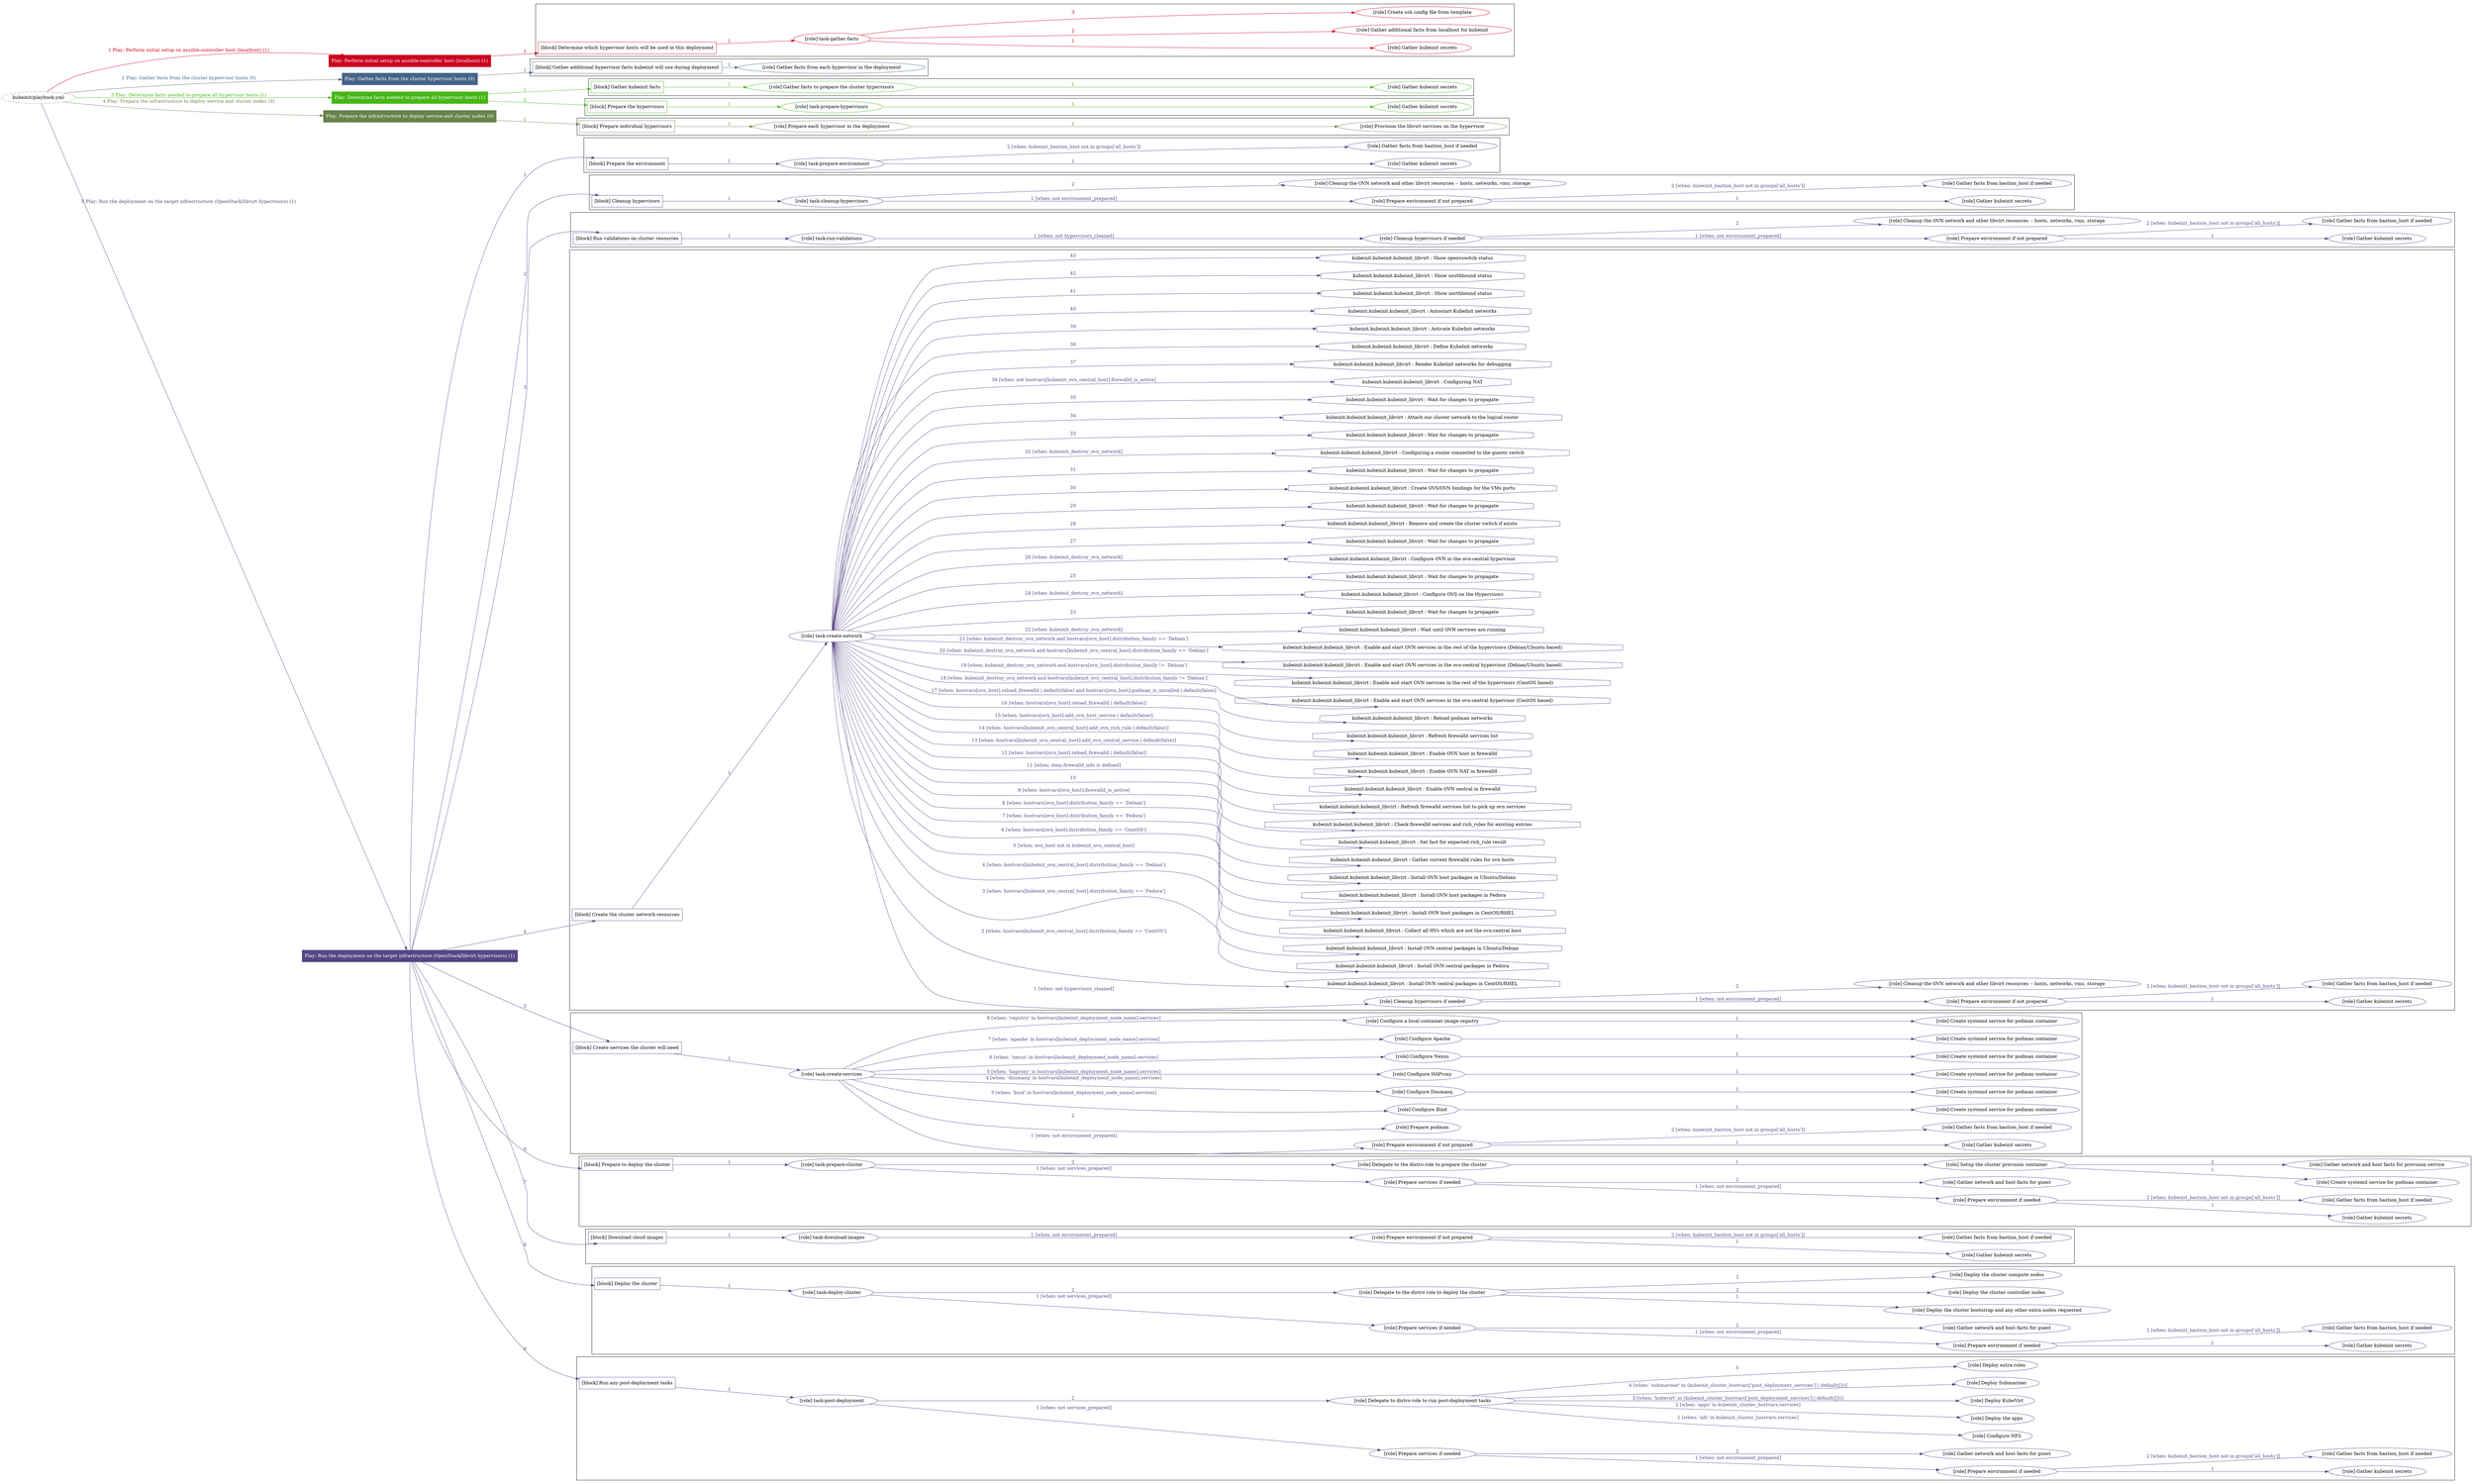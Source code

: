 digraph {
	graph [concentrate=true ordering=in rankdir=LR ratio=fill]
	edge [esep=5 sep=10]
	"kubeinit/playbook.yml" [URL="/home/runner/work/kubeinit/kubeinit/kubeinit/playbook.yml" id=playbook_f58032fb style=dotted]
	"kubeinit/playbook.yml" -> play_7012c1dc [label="1 Play: Perform initial setup on ansible-controller host (localhost) (1)" color="#cb011f" fontcolor="#cb011f" id=edge_play_7012c1dc labeltooltip="1 Play: Perform initial setup on ansible-controller host (localhost) (1)" tooltip="1 Play: Perform initial setup on ansible-controller host (localhost) (1)"]
	subgraph "Play: Perform initial setup on ansible-controller host (localhost) (1)" {
		play_7012c1dc [label="Play: Perform initial setup on ansible-controller host (localhost) (1)" URL="/home/runner/work/kubeinit/kubeinit/kubeinit/playbook.yml" color="#cb011f" fontcolor="#ffffff" id=play_7012c1dc shape=box style=filled tooltip=localhost]
		play_7012c1dc -> block_edcf31b3 [label=1 color="#cb011f" fontcolor="#cb011f" id=edge_block_edcf31b3 labeltooltip=1 tooltip=1]
		subgraph cluster_block_edcf31b3 {
			block_edcf31b3 [label="[block] Determine which hypervisor hosts will be used in this deployment" URL="/home/runner/work/kubeinit/kubeinit/kubeinit/playbook.yml" color="#cb011f" id=block_edcf31b3 labeltooltip="Determine which hypervisor hosts will be used in this deployment" shape=box tooltip="Determine which hypervisor hosts will be used in this deployment"]
			block_edcf31b3 -> role_bf355647 [label="1 " color="#cb011f" fontcolor="#cb011f" id=edge_role_bf355647 labeltooltip="1 " tooltip="1 "]
			subgraph "task-gather-facts" {
				role_bf355647 [label="[role] task-gather-facts" URL="/home/runner/work/kubeinit/kubeinit/kubeinit/playbook.yml" color="#cb011f" id=role_bf355647 tooltip="task-gather-facts"]
				role_bf355647 -> role_06b08b9c [label="1 " color="#cb011f" fontcolor="#cb011f" id=edge_role_06b08b9c labeltooltip="1 " tooltip="1 "]
				subgraph "Gather kubeinit secrets" {
					role_06b08b9c [label="[role] Gather kubeinit secrets" URL="/home/runner/.ansible/collections/ansible_collections/kubeinit/kubeinit/roles/kubeinit_prepare/tasks/build_hypervisors_group.yml" color="#cb011f" id=role_06b08b9c tooltip="Gather kubeinit secrets"]
				}
				role_bf355647 -> role_6fd644ba [label="2 " color="#cb011f" fontcolor="#cb011f" id=edge_role_6fd644ba labeltooltip="2 " tooltip="2 "]
				subgraph "Gather additional facts from localhost for kubeinit" {
					role_6fd644ba [label="[role] Gather additional facts from localhost for kubeinit" URL="/home/runner/.ansible/collections/ansible_collections/kubeinit/kubeinit/roles/kubeinit_prepare/tasks/build_hypervisors_group.yml" color="#cb011f" id=role_6fd644ba tooltip="Gather additional facts from localhost for kubeinit"]
				}
				role_bf355647 -> role_557e8252 [label="3 " color="#cb011f" fontcolor="#cb011f" id=edge_role_557e8252 labeltooltip="3 " tooltip="3 "]
				subgraph "Create ssh config file from template" {
					role_557e8252 [label="[role] Create ssh config file from template" URL="/home/runner/.ansible/collections/ansible_collections/kubeinit/kubeinit/roles/kubeinit_prepare/tasks/build_hypervisors_group.yml" color="#cb011f" id=role_557e8252 tooltip="Create ssh config file from template"]
				}
			}
		}
	}
	"kubeinit/playbook.yml" -> play_5529bdea [label="2 Play: Gather facts from the cluster hypervisor hosts (0)" color="#446388" fontcolor="#446388" id=edge_play_5529bdea labeltooltip="2 Play: Gather facts from the cluster hypervisor hosts (0)" tooltip="2 Play: Gather facts from the cluster hypervisor hosts (0)"]
	subgraph "Play: Gather facts from the cluster hypervisor hosts (0)" {
		play_5529bdea [label="Play: Gather facts from the cluster hypervisor hosts (0)" URL="/home/runner/work/kubeinit/kubeinit/kubeinit/playbook.yml" color="#446388" fontcolor="#ffffff" id=play_5529bdea shape=box style=filled tooltip="Play: Gather facts from the cluster hypervisor hosts (0)"]
		play_5529bdea -> block_36de9c58 [label=1 color="#446388" fontcolor="#446388" id=edge_block_36de9c58 labeltooltip=1 tooltip=1]
		subgraph cluster_block_36de9c58 {
			block_36de9c58 [label="[block] Gather additional hypervisor facts kubeinit will use during deployment" URL="/home/runner/work/kubeinit/kubeinit/kubeinit/playbook.yml" color="#446388" id=block_36de9c58 labeltooltip="Gather additional hypervisor facts kubeinit will use during deployment" shape=box tooltip="Gather additional hypervisor facts kubeinit will use during deployment"]
			block_36de9c58 -> role_d86d41c4 [label="1 " color="#446388" fontcolor="#446388" id=edge_role_d86d41c4 labeltooltip="1 " tooltip="1 "]
			subgraph "Gather facts from each hypervisor in the deployment" {
				role_d86d41c4 [label="[role] Gather facts from each hypervisor in the deployment" URL="/home/runner/work/kubeinit/kubeinit/kubeinit/playbook.yml" color="#446388" id=role_d86d41c4 tooltip="Gather facts from each hypervisor in the deployment"]
			}
		}
	}
	"kubeinit/playbook.yml" -> play_e5523739 [label="3 Play: Determine facts needed to prepare all hypervisor hosts (1)" color="#45b715" fontcolor="#45b715" id=edge_play_e5523739 labeltooltip="3 Play: Determine facts needed to prepare all hypervisor hosts (1)" tooltip="3 Play: Determine facts needed to prepare all hypervisor hosts (1)"]
	subgraph "Play: Determine facts needed to prepare all hypervisor hosts (1)" {
		play_e5523739 [label="Play: Determine facts needed to prepare all hypervisor hosts (1)" URL="/home/runner/work/kubeinit/kubeinit/kubeinit/playbook.yml" color="#45b715" fontcolor="#ffffff" id=play_e5523739 shape=box style=filled tooltip=localhost]
		play_e5523739 -> block_a4c66728 [label=1 color="#45b715" fontcolor="#45b715" id=edge_block_a4c66728 labeltooltip=1 tooltip=1]
		subgraph cluster_block_a4c66728 {
			block_a4c66728 [label="[block] Gather kubeinit facts" URL="/home/runner/work/kubeinit/kubeinit/kubeinit/playbook.yml" color="#45b715" id=block_a4c66728 labeltooltip="Gather kubeinit facts" shape=box tooltip="Gather kubeinit facts"]
			block_a4c66728 -> role_71775f2b [label="1 " color="#45b715" fontcolor="#45b715" id=edge_role_71775f2b labeltooltip="1 " tooltip="1 "]
			subgraph "Gather facts to prepare the cluster hypervisors" {
				role_71775f2b [label="[role] Gather facts to prepare the cluster hypervisors" URL="/home/runner/work/kubeinit/kubeinit/kubeinit/playbook.yml" color="#45b715" id=role_71775f2b tooltip="Gather facts to prepare the cluster hypervisors"]
				role_71775f2b -> role_07432473 [label="1 " color="#45b715" fontcolor="#45b715" id=edge_role_07432473 labeltooltip="1 " tooltip="1 "]
				subgraph "Gather kubeinit secrets" {
					role_07432473 [label="[role] Gather kubeinit secrets" URL="/home/runner/.ansible/collections/ansible_collections/kubeinit/kubeinit/roles/kubeinit_prepare/tasks/gather_kubeinit_facts.yml" color="#45b715" id=role_07432473 tooltip="Gather kubeinit secrets"]
				}
			}
		}
		play_e5523739 -> block_bbcafcb8 [label=2 color="#45b715" fontcolor="#45b715" id=edge_block_bbcafcb8 labeltooltip=2 tooltip=2]
		subgraph cluster_block_bbcafcb8 {
			block_bbcafcb8 [label="[block] Prepare the hypervisors" URL="/home/runner/work/kubeinit/kubeinit/kubeinit/playbook.yml" color="#45b715" id=block_bbcafcb8 labeltooltip="Prepare the hypervisors" shape=box tooltip="Prepare the hypervisors"]
			block_bbcafcb8 -> role_25b6a361 [label="1 " color="#45b715" fontcolor="#45b715" id=edge_role_25b6a361 labeltooltip="1 " tooltip="1 "]
			subgraph "task-prepare-hypervisors" {
				role_25b6a361 [label="[role] task-prepare-hypervisors" URL="/home/runner/work/kubeinit/kubeinit/kubeinit/playbook.yml" color="#45b715" id=role_25b6a361 tooltip="task-prepare-hypervisors"]
				role_25b6a361 -> role_a9cc1136 [label="1 " color="#45b715" fontcolor="#45b715" id=edge_role_a9cc1136 labeltooltip="1 " tooltip="1 "]
				subgraph "Gather kubeinit secrets" {
					role_a9cc1136 [label="[role] Gather kubeinit secrets" URL="/home/runner/.ansible/collections/ansible_collections/kubeinit/kubeinit/roles/kubeinit_prepare/tasks/gather_kubeinit_facts.yml" color="#45b715" id=role_a9cc1136 tooltip="Gather kubeinit secrets"]
				}
			}
		}
	}
	"kubeinit/playbook.yml" -> play_3f8d5e30 [label="4 Play: Prepare the infrastructure to deploy service and cluster nodes (0)" color="#69824a" fontcolor="#69824a" id=edge_play_3f8d5e30 labeltooltip="4 Play: Prepare the infrastructure to deploy service and cluster nodes (0)" tooltip="4 Play: Prepare the infrastructure to deploy service and cluster nodes (0)"]
	subgraph "Play: Prepare the infrastructure to deploy service and cluster nodes (0)" {
		play_3f8d5e30 [label="Play: Prepare the infrastructure to deploy service and cluster nodes (0)" URL="/home/runner/work/kubeinit/kubeinit/kubeinit/playbook.yml" color="#69824a" fontcolor="#ffffff" id=play_3f8d5e30 shape=box style=filled tooltip="Play: Prepare the infrastructure to deploy service and cluster nodes (0)"]
		play_3f8d5e30 -> block_1dbc7012 [label=1 color="#69824a" fontcolor="#69824a" id=edge_block_1dbc7012 labeltooltip=1 tooltip=1]
		subgraph cluster_block_1dbc7012 {
			block_1dbc7012 [label="[block] Prepare individual hypervisors" URL="/home/runner/work/kubeinit/kubeinit/kubeinit/playbook.yml" color="#69824a" id=block_1dbc7012 labeltooltip="Prepare individual hypervisors" shape=box tooltip="Prepare individual hypervisors"]
			block_1dbc7012 -> role_4cc00b4e [label="1 " color="#69824a" fontcolor="#69824a" id=edge_role_4cc00b4e labeltooltip="1 " tooltip="1 "]
			subgraph "Prepare each hypervisor in the deployment" {
				role_4cc00b4e [label="[role] Prepare each hypervisor in the deployment" URL="/home/runner/work/kubeinit/kubeinit/kubeinit/playbook.yml" color="#69824a" id=role_4cc00b4e tooltip="Prepare each hypervisor in the deployment"]
				role_4cc00b4e -> role_d8f23111 [label="1 " color="#69824a" fontcolor="#69824a" id=edge_role_d8f23111 labeltooltip="1 " tooltip="1 "]
				subgraph "Provision the libvirt services on the hypervisor" {
					role_d8f23111 [label="[role] Provision the libvirt services on the hypervisor" URL="/home/runner/.ansible/collections/ansible_collections/kubeinit/kubeinit/roles/kubeinit_prepare/tasks/prepare_hypervisor.yml" color="#69824a" id=role_d8f23111 tooltip="Provision the libvirt services on the hypervisor"]
				}
			}
		}
	}
	"kubeinit/playbook.yml" -> play_7925e1e0 [label="5 Play: Run the deployment on the target infrastructure (OpenStack/libvirt hypervisors) (1)" color="#574686" fontcolor="#574686" id=edge_play_7925e1e0 labeltooltip="5 Play: Run the deployment on the target infrastructure (OpenStack/libvirt hypervisors) (1)" tooltip="5 Play: Run the deployment on the target infrastructure (OpenStack/libvirt hypervisors) (1)"]
	subgraph "Play: Run the deployment on the target infrastructure (OpenStack/libvirt hypervisors) (1)" {
		play_7925e1e0 [label="Play: Run the deployment on the target infrastructure (OpenStack/libvirt hypervisors) (1)" URL="/home/runner/work/kubeinit/kubeinit/kubeinit/playbook.yml" color="#574686" fontcolor="#ffffff" id=play_7925e1e0 shape=box style=filled tooltip=localhost]
		play_7925e1e0 -> block_94d223c8 [label=1 color="#574686" fontcolor="#574686" id=edge_block_94d223c8 labeltooltip=1 tooltip=1]
		subgraph cluster_block_94d223c8 {
			block_94d223c8 [label="[block] Prepare the environment" URL="/home/runner/work/kubeinit/kubeinit/kubeinit/playbook.yml" color="#574686" id=block_94d223c8 labeltooltip="Prepare the environment" shape=box tooltip="Prepare the environment"]
			block_94d223c8 -> role_260f0387 [label="1 " color="#574686" fontcolor="#574686" id=edge_role_260f0387 labeltooltip="1 " tooltip="1 "]
			subgraph "task-prepare-environment" {
				role_260f0387 [label="[role] task-prepare-environment" URL="/home/runner/work/kubeinit/kubeinit/kubeinit/playbook.yml" color="#574686" id=role_260f0387 tooltip="task-prepare-environment"]
				role_260f0387 -> role_c4f7e300 [label="1 " color="#574686" fontcolor="#574686" id=edge_role_c4f7e300 labeltooltip="1 " tooltip="1 "]
				subgraph "Gather kubeinit secrets" {
					role_c4f7e300 [label="[role] Gather kubeinit secrets" URL="/home/runner/.ansible/collections/ansible_collections/kubeinit/kubeinit/roles/kubeinit_prepare/tasks/gather_kubeinit_facts.yml" color="#574686" id=role_c4f7e300 tooltip="Gather kubeinit secrets"]
				}
				role_260f0387 -> role_fe2405aa [label="2 [when: kubeinit_bastion_host not in groups['all_hosts']]" color="#574686" fontcolor="#574686" id=edge_role_fe2405aa labeltooltip="2 [when: kubeinit_bastion_host not in groups['all_hosts']]" tooltip="2 [when: kubeinit_bastion_host not in groups['all_hosts']]"]
				subgraph "Gather facts from bastion_host if needed" {
					role_fe2405aa [label="[role] Gather facts from bastion_host if needed" URL="/home/runner/.ansible/collections/ansible_collections/kubeinit/kubeinit/roles/kubeinit_prepare/tasks/main.yml" color="#574686" id=role_fe2405aa tooltip="Gather facts from bastion_host if needed"]
				}
			}
		}
		play_7925e1e0 -> block_516ff99a [label=2 color="#574686" fontcolor="#574686" id=edge_block_516ff99a labeltooltip=2 tooltip=2]
		subgraph cluster_block_516ff99a {
			block_516ff99a [label="[block] Cleanup hypervisors" URL="/home/runner/work/kubeinit/kubeinit/kubeinit/playbook.yml" color="#574686" id=block_516ff99a labeltooltip="Cleanup hypervisors" shape=box tooltip="Cleanup hypervisors"]
			block_516ff99a -> role_4fb07620 [label="1 " color="#574686" fontcolor="#574686" id=edge_role_4fb07620 labeltooltip="1 " tooltip="1 "]
			subgraph "task-cleanup-hypervisors" {
				role_4fb07620 [label="[role] task-cleanup-hypervisors" URL="/home/runner/work/kubeinit/kubeinit/kubeinit/playbook.yml" color="#574686" id=role_4fb07620 tooltip="task-cleanup-hypervisors"]
				role_4fb07620 -> role_d21977b2 [label="1 [when: not environment_prepared]" color="#574686" fontcolor="#574686" id=edge_role_d21977b2 labeltooltip="1 [when: not environment_prepared]" tooltip="1 [when: not environment_prepared]"]
				subgraph "Prepare environment if not prepared" {
					role_d21977b2 [label="[role] Prepare environment if not prepared" URL="/home/runner/.ansible/collections/ansible_collections/kubeinit/kubeinit/roles/kubeinit_libvirt/tasks/cleanup_hypervisors.yml" color="#574686" id=role_d21977b2 tooltip="Prepare environment if not prepared"]
					role_d21977b2 -> role_fec6dbd5 [label="1 " color="#574686" fontcolor="#574686" id=edge_role_fec6dbd5 labeltooltip="1 " tooltip="1 "]
					subgraph "Gather kubeinit secrets" {
						role_fec6dbd5 [label="[role] Gather kubeinit secrets" URL="/home/runner/.ansible/collections/ansible_collections/kubeinit/kubeinit/roles/kubeinit_prepare/tasks/gather_kubeinit_facts.yml" color="#574686" id=role_fec6dbd5 tooltip="Gather kubeinit secrets"]
					}
					role_d21977b2 -> role_47d4abe1 [label="2 [when: kubeinit_bastion_host not in groups['all_hosts']]" color="#574686" fontcolor="#574686" id=edge_role_47d4abe1 labeltooltip="2 [when: kubeinit_bastion_host not in groups['all_hosts']]" tooltip="2 [when: kubeinit_bastion_host not in groups['all_hosts']]"]
					subgraph "Gather facts from bastion_host if needed" {
						role_47d4abe1 [label="[role] Gather facts from bastion_host if needed" URL="/home/runner/.ansible/collections/ansible_collections/kubeinit/kubeinit/roles/kubeinit_prepare/tasks/main.yml" color="#574686" id=role_47d4abe1 tooltip="Gather facts from bastion_host if needed"]
					}
				}
				role_4fb07620 -> role_c4d6e351 [label="2 " color="#574686" fontcolor="#574686" id=edge_role_c4d6e351 labeltooltip="2 " tooltip="2 "]
				subgraph "Cleanup the OVN network and other libvirt resources -- hosts, networks, vms, storage" {
					role_c4d6e351 [label="[role] Cleanup the OVN network and other libvirt resources -- hosts, networks, vms, storage" URL="/home/runner/.ansible/collections/ansible_collections/kubeinit/kubeinit/roles/kubeinit_libvirt/tasks/cleanup_hypervisors.yml" color="#574686" id=role_c4d6e351 tooltip="Cleanup the OVN network and other libvirt resources -- hosts, networks, vms, storage"]
				}
			}
		}
		play_7925e1e0 -> block_e5159aa9 [label=3 color="#574686" fontcolor="#574686" id=edge_block_e5159aa9 labeltooltip=3 tooltip=3]
		subgraph cluster_block_e5159aa9 {
			block_e5159aa9 [label="[block] Run validations on cluster resources" URL="/home/runner/work/kubeinit/kubeinit/kubeinit/playbook.yml" color="#574686" id=block_e5159aa9 labeltooltip="Run validations on cluster resources" shape=box tooltip="Run validations on cluster resources"]
			block_e5159aa9 -> role_3c4d3b00 [label="1 " color="#574686" fontcolor="#574686" id=edge_role_3c4d3b00 labeltooltip="1 " tooltip="1 "]
			subgraph "task-run-validations" {
				role_3c4d3b00 [label="[role] task-run-validations" URL="/home/runner/work/kubeinit/kubeinit/kubeinit/playbook.yml" color="#574686" id=role_3c4d3b00 tooltip="task-run-validations"]
				role_3c4d3b00 -> role_dcf8ac7f [label="1 [when: not hypervisors_cleaned]" color="#574686" fontcolor="#574686" id=edge_role_dcf8ac7f labeltooltip="1 [when: not hypervisors_cleaned]" tooltip="1 [when: not hypervisors_cleaned]"]
				subgraph "Cleanup hypervisors if needed" {
					role_dcf8ac7f [label="[role] Cleanup hypervisors if needed" URL="/home/runner/.ansible/collections/ansible_collections/kubeinit/kubeinit/roles/kubeinit_validations/tasks/main.yml" color="#574686" id=role_dcf8ac7f tooltip="Cleanup hypervisors if needed"]
					role_dcf8ac7f -> role_ac511de5 [label="1 [when: not environment_prepared]" color="#574686" fontcolor="#574686" id=edge_role_ac511de5 labeltooltip="1 [when: not environment_prepared]" tooltip="1 [when: not environment_prepared]"]
					subgraph "Prepare environment if not prepared" {
						role_ac511de5 [label="[role] Prepare environment if not prepared" URL="/home/runner/.ansible/collections/ansible_collections/kubeinit/kubeinit/roles/kubeinit_libvirt/tasks/cleanup_hypervisors.yml" color="#574686" id=role_ac511de5 tooltip="Prepare environment if not prepared"]
						role_ac511de5 -> role_ee2c02df [label="1 " color="#574686" fontcolor="#574686" id=edge_role_ee2c02df labeltooltip="1 " tooltip="1 "]
						subgraph "Gather kubeinit secrets" {
							role_ee2c02df [label="[role] Gather kubeinit secrets" URL="/home/runner/.ansible/collections/ansible_collections/kubeinit/kubeinit/roles/kubeinit_prepare/tasks/gather_kubeinit_facts.yml" color="#574686" id=role_ee2c02df tooltip="Gather kubeinit secrets"]
						}
						role_ac511de5 -> role_b2134c84 [label="2 [when: kubeinit_bastion_host not in groups['all_hosts']]" color="#574686" fontcolor="#574686" id=edge_role_b2134c84 labeltooltip="2 [when: kubeinit_bastion_host not in groups['all_hosts']]" tooltip="2 [when: kubeinit_bastion_host not in groups['all_hosts']]"]
						subgraph "Gather facts from bastion_host if needed" {
							role_b2134c84 [label="[role] Gather facts from bastion_host if needed" URL="/home/runner/.ansible/collections/ansible_collections/kubeinit/kubeinit/roles/kubeinit_prepare/tasks/main.yml" color="#574686" id=role_b2134c84 tooltip="Gather facts from bastion_host if needed"]
						}
					}
					role_dcf8ac7f -> role_a362dbf5 [label="2 " color="#574686" fontcolor="#574686" id=edge_role_a362dbf5 labeltooltip="2 " tooltip="2 "]
					subgraph "Cleanup the OVN network and other libvirt resources -- hosts, networks, vms, storage" {
						role_a362dbf5 [label="[role] Cleanup the OVN network and other libvirt resources -- hosts, networks, vms, storage" URL="/home/runner/.ansible/collections/ansible_collections/kubeinit/kubeinit/roles/kubeinit_libvirt/tasks/cleanup_hypervisors.yml" color="#574686" id=role_a362dbf5 tooltip="Cleanup the OVN network and other libvirt resources -- hosts, networks, vms, storage"]
					}
				}
			}
		}
		play_7925e1e0 -> block_f1ecc4b9 [label=4 color="#574686" fontcolor="#574686" id=edge_block_f1ecc4b9 labeltooltip=4 tooltip=4]
		subgraph cluster_block_f1ecc4b9 {
			block_f1ecc4b9 [label="[block] Create the cluster network resources" URL="/home/runner/work/kubeinit/kubeinit/kubeinit/playbook.yml" color="#574686" id=block_f1ecc4b9 labeltooltip="Create the cluster network resources" shape=box tooltip="Create the cluster network resources"]
			block_f1ecc4b9 -> role_d7dd279c [label="1 " color="#574686" fontcolor="#574686" id=edge_role_d7dd279c labeltooltip="1 " tooltip="1 "]
			subgraph "task-create-network" {
				role_d7dd279c [label="[role] task-create-network" URL="/home/runner/work/kubeinit/kubeinit/kubeinit/playbook.yml" color="#574686" id=role_d7dd279c tooltip="task-create-network"]
				role_d7dd279c -> role_375bc087 [label="1 [when: not hypervisors_cleaned]" color="#574686" fontcolor="#574686" id=edge_role_375bc087 labeltooltip="1 [when: not hypervisors_cleaned]" tooltip="1 [when: not hypervisors_cleaned]"]
				subgraph "Cleanup hypervisors if needed" {
					role_375bc087 [label="[role] Cleanup hypervisors if needed" URL="/home/runner/.ansible/collections/ansible_collections/kubeinit/kubeinit/roles/kubeinit_libvirt/tasks/create_network.yml" color="#574686" id=role_375bc087 tooltip="Cleanup hypervisors if needed"]
					role_375bc087 -> role_285e1ee6 [label="1 [when: not environment_prepared]" color="#574686" fontcolor="#574686" id=edge_role_285e1ee6 labeltooltip="1 [when: not environment_prepared]" tooltip="1 [when: not environment_prepared]"]
					subgraph "Prepare environment if not prepared" {
						role_285e1ee6 [label="[role] Prepare environment if not prepared" URL="/home/runner/.ansible/collections/ansible_collections/kubeinit/kubeinit/roles/kubeinit_libvirt/tasks/cleanup_hypervisors.yml" color="#574686" id=role_285e1ee6 tooltip="Prepare environment if not prepared"]
						role_285e1ee6 -> role_59df7a5b [label="1 " color="#574686" fontcolor="#574686" id=edge_role_59df7a5b labeltooltip="1 " tooltip="1 "]
						subgraph "Gather kubeinit secrets" {
							role_59df7a5b [label="[role] Gather kubeinit secrets" URL="/home/runner/.ansible/collections/ansible_collections/kubeinit/kubeinit/roles/kubeinit_prepare/tasks/gather_kubeinit_facts.yml" color="#574686" id=role_59df7a5b tooltip="Gather kubeinit secrets"]
						}
						role_285e1ee6 -> role_38599088 [label="2 [when: kubeinit_bastion_host not in groups['all_hosts']]" color="#574686" fontcolor="#574686" id=edge_role_38599088 labeltooltip="2 [when: kubeinit_bastion_host not in groups['all_hosts']]" tooltip="2 [when: kubeinit_bastion_host not in groups['all_hosts']]"]
						subgraph "Gather facts from bastion_host if needed" {
							role_38599088 [label="[role] Gather facts from bastion_host if needed" URL="/home/runner/.ansible/collections/ansible_collections/kubeinit/kubeinit/roles/kubeinit_prepare/tasks/main.yml" color="#574686" id=role_38599088 tooltip="Gather facts from bastion_host if needed"]
						}
					}
					role_375bc087 -> role_9baaaf2c [label="2 " color="#574686" fontcolor="#574686" id=edge_role_9baaaf2c labeltooltip="2 " tooltip="2 "]
					subgraph "Cleanup the OVN network and other libvirt resources -- hosts, networks, vms, storage" {
						role_9baaaf2c [label="[role] Cleanup the OVN network and other libvirt resources -- hosts, networks, vms, storage" URL="/home/runner/.ansible/collections/ansible_collections/kubeinit/kubeinit/roles/kubeinit_libvirt/tasks/cleanup_hypervisors.yml" color="#574686" id=role_9baaaf2c tooltip="Cleanup the OVN network and other libvirt resources -- hosts, networks, vms, storage"]
					}
				}
				task_7163f10a [label="kubeinit.kubeinit.kubeinit_libvirt : Install OVN central packages in CentOS/RHEL" URL="/home/runner/.ansible/collections/ansible_collections/kubeinit/kubeinit/roles/kubeinit_libvirt/tasks/create_network.yml" color="#574686" id=task_7163f10a shape=octagon tooltip="kubeinit.kubeinit.kubeinit_libvirt : Install OVN central packages in CentOS/RHEL"]
				role_d7dd279c -> task_7163f10a [label="2 [when: hostvars[kubeinit_ovn_central_host].distribution_family == 'CentOS']" color="#574686" fontcolor="#574686" id=edge_task_7163f10a labeltooltip="2 [when: hostvars[kubeinit_ovn_central_host].distribution_family == 'CentOS']" tooltip="2 [when: hostvars[kubeinit_ovn_central_host].distribution_family == 'CentOS']"]
				task_2b401001 [label="kubeinit.kubeinit.kubeinit_libvirt : Install OVN central packages in Fedora" URL="/home/runner/.ansible/collections/ansible_collections/kubeinit/kubeinit/roles/kubeinit_libvirt/tasks/create_network.yml" color="#574686" id=task_2b401001 shape=octagon tooltip="kubeinit.kubeinit.kubeinit_libvirt : Install OVN central packages in Fedora"]
				role_d7dd279c -> task_2b401001 [label="3 [when: hostvars[kubeinit_ovn_central_host].distribution_family == 'Fedora']" color="#574686" fontcolor="#574686" id=edge_task_2b401001 labeltooltip="3 [when: hostvars[kubeinit_ovn_central_host].distribution_family == 'Fedora']" tooltip="3 [when: hostvars[kubeinit_ovn_central_host].distribution_family == 'Fedora']"]
				task_428e537e [label="kubeinit.kubeinit.kubeinit_libvirt : Install OVN central packages in Ubuntu/Debian" URL="/home/runner/.ansible/collections/ansible_collections/kubeinit/kubeinit/roles/kubeinit_libvirt/tasks/create_network.yml" color="#574686" id=task_428e537e shape=octagon tooltip="kubeinit.kubeinit.kubeinit_libvirt : Install OVN central packages in Ubuntu/Debian"]
				role_d7dd279c -> task_428e537e [label="4 [when: hostvars[kubeinit_ovn_central_host].distribution_family == 'Debian']" color="#574686" fontcolor="#574686" id=edge_task_428e537e labeltooltip="4 [when: hostvars[kubeinit_ovn_central_host].distribution_family == 'Debian']" tooltip="4 [when: hostvars[kubeinit_ovn_central_host].distribution_family == 'Debian']"]
				task_81557b7f [label="kubeinit.kubeinit.kubeinit_libvirt : Collect all HVs which are not the ovn-central host" URL="/home/runner/.ansible/collections/ansible_collections/kubeinit/kubeinit/roles/kubeinit_libvirt/tasks/create_network.yml" color="#574686" id=task_81557b7f shape=octagon tooltip="kubeinit.kubeinit.kubeinit_libvirt : Collect all HVs which are not the ovn-central host"]
				role_d7dd279c -> task_81557b7f [label="5 [when: ovn_host not in kubeinit_ovn_central_host]" color="#574686" fontcolor="#574686" id=edge_task_81557b7f labeltooltip="5 [when: ovn_host not in kubeinit_ovn_central_host]" tooltip="5 [when: ovn_host not in kubeinit_ovn_central_host]"]
				task_f66b569f [label="kubeinit.kubeinit.kubeinit_libvirt : Install OVN host packages in CentOS/RHEL" URL="/home/runner/.ansible/collections/ansible_collections/kubeinit/kubeinit/roles/kubeinit_libvirt/tasks/create_network.yml" color="#574686" id=task_f66b569f shape=octagon tooltip="kubeinit.kubeinit.kubeinit_libvirt : Install OVN host packages in CentOS/RHEL"]
				role_d7dd279c -> task_f66b569f [label="6 [when: hostvars[ovn_host].distribution_family == 'CentOS']" color="#574686" fontcolor="#574686" id=edge_task_f66b569f labeltooltip="6 [when: hostvars[ovn_host].distribution_family == 'CentOS']" tooltip="6 [when: hostvars[ovn_host].distribution_family == 'CentOS']"]
				task_9c83ac3e [label="kubeinit.kubeinit.kubeinit_libvirt : Install OVN host packages in Fedora" URL="/home/runner/.ansible/collections/ansible_collections/kubeinit/kubeinit/roles/kubeinit_libvirt/tasks/create_network.yml" color="#574686" id=task_9c83ac3e shape=octagon tooltip="kubeinit.kubeinit.kubeinit_libvirt : Install OVN host packages in Fedora"]
				role_d7dd279c -> task_9c83ac3e [label="7 [when: hostvars[ovn_host].distribution_family == 'Fedora']" color="#574686" fontcolor="#574686" id=edge_task_9c83ac3e labeltooltip="7 [when: hostvars[ovn_host].distribution_family == 'Fedora']" tooltip="7 [when: hostvars[ovn_host].distribution_family == 'Fedora']"]
				task_d904923c [label="kubeinit.kubeinit.kubeinit_libvirt : Install OVN host packages in Ubuntu/Debian" URL="/home/runner/.ansible/collections/ansible_collections/kubeinit/kubeinit/roles/kubeinit_libvirt/tasks/create_network.yml" color="#574686" id=task_d904923c shape=octagon tooltip="kubeinit.kubeinit.kubeinit_libvirt : Install OVN host packages in Ubuntu/Debian"]
				role_d7dd279c -> task_d904923c [label="8 [when: hostvars[ovn_host].distribution_family == 'Debian']" color="#574686" fontcolor="#574686" id=edge_task_d904923c labeltooltip="8 [when: hostvars[ovn_host].distribution_family == 'Debian']" tooltip="8 [when: hostvars[ovn_host].distribution_family == 'Debian']"]
				task_450c137f [label="kubeinit.kubeinit.kubeinit_libvirt : Gather current firewalld rules for ovn hosts" URL="/home/runner/.ansible/collections/ansible_collections/kubeinit/kubeinit/roles/kubeinit_libvirt/tasks/create_network.yml" color="#574686" id=task_450c137f shape=octagon tooltip="kubeinit.kubeinit.kubeinit_libvirt : Gather current firewalld rules for ovn hosts"]
				role_d7dd279c -> task_450c137f [label="9 [when: hostvars[ovn_host].firewalld_is_active]" color="#574686" fontcolor="#574686" id=edge_task_450c137f labeltooltip="9 [when: hostvars[ovn_host].firewalld_is_active]" tooltip="9 [when: hostvars[ovn_host].firewalld_is_active]"]
				task_b99ef5a1 [label="kubeinit.kubeinit.kubeinit_libvirt : Set fact for expected rich_rule result" URL="/home/runner/.ansible/collections/ansible_collections/kubeinit/kubeinit/roles/kubeinit_libvirt/tasks/create_network.yml" color="#574686" id=task_b99ef5a1 shape=octagon tooltip="kubeinit.kubeinit.kubeinit_libvirt : Set fact for expected rich_rule result"]
				role_d7dd279c -> task_b99ef5a1 [label="10 " color="#574686" fontcolor="#574686" id=edge_task_b99ef5a1 labeltooltip="10 " tooltip="10 "]
				task_7b3add0d [label="kubeinit.kubeinit.kubeinit_libvirt : Check firewalld services and rich_rules for existing entries" URL="/home/runner/.ansible/collections/ansible_collections/kubeinit/kubeinit/roles/kubeinit_libvirt/tasks/create_network.yml" color="#574686" id=task_7b3add0d shape=octagon tooltip="kubeinit.kubeinit.kubeinit_libvirt : Check firewalld services and rich_rules for existing entries"]
				role_d7dd279c -> task_7b3add0d [label="11 [when: item.firewalld_info is defined]" color="#574686" fontcolor="#574686" id=edge_task_7b3add0d labeltooltip="11 [when: item.firewalld_info is defined]" tooltip="11 [when: item.firewalld_info is defined]"]
				task_50a95dfa [label="kubeinit.kubeinit.kubeinit_libvirt : Refresh firewalld services list to pick up ovn services" URL="/home/runner/.ansible/collections/ansible_collections/kubeinit/kubeinit/roles/kubeinit_libvirt/tasks/create_network.yml" color="#574686" id=task_50a95dfa shape=octagon tooltip="kubeinit.kubeinit.kubeinit_libvirt : Refresh firewalld services list to pick up ovn services"]
				role_d7dd279c -> task_50a95dfa [label="12 [when: hostvars[ovn_host].reload_firewalld | default(false)]" color="#574686" fontcolor="#574686" id=edge_task_50a95dfa labeltooltip="12 [when: hostvars[ovn_host].reload_firewalld | default(false)]" tooltip="12 [when: hostvars[ovn_host].reload_firewalld | default(false)]"]
				task_d3872a49 [label="kubeinit.kubeinit.kubeinit_libvirt : Enable OVN central in firewalld" URL="/home/runner/.ansible/collections/ansible_collections/kubeinit/kubeinit/roles/kubeinit_libvirt/tasks/create_network.yml" color="#574686" id=task_d3872a49 shape=octagon tooltip="kubeinit.kubeinit.kubeinit_libvirt : Enable OVN central in firewalld"]
				role_d7dd279c -> task_d3872a49 [label="13 [when: hostvars[kubeinit_ovn_central_host].add_ovn_central_service | default(false)]" color="#574686" fontcolor="#574686" id=edge_task_d3872a49 labeltooltip="13 [when: hostvars[kubeinit_ovn_central_host].add_ovn_central_service | default(false)]" tooltip="13 [when: hostvars[kubeinit_ovn_central_host].add_ovn_central_service | default(false)]"]
				task_c1910225 [label="kubeinit.kubeinit.kubeinit_libvirt : Enable OVN NAT in firewalld" URL="/home/runner/.ansible/collections/ansible_collections/kubeinit/kubeinit/roles/kubeinit_libvirt/tasks/create_network.yml" color="#574686" id=task_c1910225 shape=octagon tooltip="kubeinit.kubeinit.kubeinit_libvirt : Enable OVN NAT in firewalld"]
				role_d7dd279c -> task_c1910225 [label="14 [when: hostvars[kubeinit_ovn_central_host].add_ovn_rich_rule | default(false)]" color="#574686" fontcolor="#574686" id=edge_task_c1910225 labeltooltip="14 [when: hostvars[kubeinit_ovn_central_host].add_ovn_rich_rule | default(false)]" tooltip="14 [when: hostvars[kubeinit_ovn_central_host].add_ovn_rich_rule | default(false)]"]
				task_74465d7a [label="kubeinit.kubeinit.kubeinit_libvirt : Enable OVN host in firewalld" URL="/home/runner/.ansible/collections/ansible_collections/kubeinit/kubeinit/roles/kubeinit_libvirt/tasks/create_network.yml" color="#574686" id=task_74465d7a shape=octagon tooltip="kubeinit.kubeinit.kubeinit_libvirt : Enable OVN host in firewalld"]
				role_d7dd279c -> task_74465d7a [label="15 [when: hostvars[ovn_host].add_ovn_host_service | default(false)]" color="#574686" fontcolor="#574686" id=edge_task_74465d7a labeltooltip="15 [when: hostvars[ovn_host].add_ovn_host_service | default(false)]" tooltip="15 [when: hostvars[ovn_host].add_ovn_host_service | default(false)]"]
				task_8c7a05d6 [label="kubeinit.kubeinit.kubeinit_libvirt : Refresh firewalld services list" URL="/home/runner/.ansible/collections/ansible_collections/kubeinit/kubeinit/roles/kubeinit_libvirt/tasks/create_network.yml" color="#574686" id=task_8c7a05d6 shape=octagon tooltip="kubeinit.kubeinit.kubeinit_libvirt : Refresh firewalld services list"]
				role_d7dd279c -> task_8c7a05d6 [label="16 [when: hostvars[ovn_host].reload_firewalld | default(false)]" color="#574686" fontcolor="#574686" id=edge_task_8c7a05d6 labeltooltip="16 [when: hostvars[ovn_host].reload_firewalld | default(false)]" tooltip="16 [when: hostvars[ovn_host].reload_firewalld | default(false)]"]
				task_22f7c838 [label="kubeinit.kubeinit.kubeinit_libvirt : Reload podman networks" URL="/home/runner/.ansible/collections/ansible_collections/kubeinit/kubeinit/roles/kubeinit_libvirt/tasks/create_network.yml" color="#574686" id=task_22f7c838 shape=octagon tooltip="kubeinit.kubeinit.kubeinit_libvirt : Reload podman networks"]
				role_d7dd279c -> task_22f7c838 [label="17 [when: hostvars[ovn_host].reload_firewalld | default(false) and hostvars[ovn_host].podman_is_installed | default(false)]" color="#574686" fontcolor="#574686" id=edge_task_22f7c838 labeltooltip="17 [when: hostvars[ovn_host].reload_firewalld | default(false) and hostvars[ovn_host].podman_is_installed | default(false)]" tooltip="17 [when: hostvars[ovn_host].reload_firewalld | default(false) and hostvars[ovn_host].podman_is_installed | default(false)]"]
				task_1fcfb15f [label="kubeinit.kubeinit.kubeinit_libvirt : Enable and start OVN services in the ovn-central hypervisor (CentOS based)" URL="/home/runner/.ansible/collections/ansible_collections/kubeinit/kubeinit/roles/kubeinit_libvirt/tasks/create_network.yml" color="#574686" id=task_1fcfb15f shape=octagon tooltip="kubeinit.kubeinit.kubeinit_libvirt : Enable and start OVN services in the ovn-central hypervisor (CentOS based)"]
				role_d7dd279c -> task_1fcfb15f [label="18 [when: kubeinit_destroy_ovn_network and hostvars[kubeinit_ovn_central_host].distribution_family != 'Debian']" color="#574686" fontcolor="#574686" id=edge_task_1fcfb15f labeltooltip="18 [when: kubeinit_destroy_ovn_network and hostvars[kubeinit_ovn_central_host].distribution_family != 'Debian']" tooltip="18 [when: kubeinit_destroy_ovn_network and hostvars[kubeinit_ovn_central_host].distribution_family != 'Debian']"]
				task_475b45be [label="kubeinit.kubeinit.kubeinit_libvirt : Enable and start OVN services in the rest of the hypervisors (CentOS based)" URL="/home/runner/.ansible/collections/ansible_collections/kubeinit/kubeinit/roles/kubeinit_libvirt/tasks/create_network.yml" color="#574686" id=task_475b45be shape=octagon tooltip="kubeinit.kubeinit.kubeinit_libvirt : Enable and start OVN services in the rest of the hypervisors (CentOS based)"]
				role_d7dd279c -> task_475b45be [label="19 [when: kubeinit_destroy_ovn_network and hostvars[ovn_host].distribution_family != 'Debian']" color="#574686" fontcolor="#574686" id=edge_task_475b45be labeltooltip="19 [when: kubeinit_destroy_ovn_network and hostvars[ovn_host].distribution_family != 'Debian']" tooltip="19 [when: kubeinit_destroy_ovn_network and hostvars[ovn_host].distribution_family != 'Debian']"]
				task_c4c6ad5e [label="kubeinit.kubeinit.kubeinit_libvirt : Enable and start OVN services in the ovn-central hypervisor (Debian/Ubuntu based)" URL="/home/runner/.ansible/collections/ansible_collections/kubeinit/kubeinit/roles/kubeinit_libvirt/tasks/create_network.yml" color="#574686" id=task_c4c6ad5e shape=octagon tooltip="kubeinit.kubeinit.kubeinit_libvirt : Enable and start OVN services in the ovn-central hypervisor (Debian/Ubuntu based)"]
				role_d7dd279c -> task_c4c6ad5e [label="20 [when: kubeinit_destroy_ovn_network and hostvars[kubeinit_ovn_central_host].distribution_family == 'Debian']" color="#574686" fontcolor="#574686" id=edge_task_c4c6ad5e labeltooltip="20 [when: kubeinit_destroy_ovn_network and hostvars[kubeinit_ovn_central_host].distribution_family == 'Debian']" tooltip="20 [when: kubeinit_destroy_ovn_network and hostvars[kubeinit_ovn_central_host].distribution_family == 'Debian']"]
				task_30f5e04c [label="kubeinit.kubeinit.kubeinit_libvirt : Enable and start OVN services in the rest of the hypervisors (Debian/Ubuntu based)" URL="/home/runner/.ansible/collections/ansible_collections/kubeinit/kubeinit/roles/kubeinit_libvirt/tasks/create_network.yml" color="#574686" id=task_30f5e04c shape=octagon tooltip="kubeinit.kubeinit.kubeinit_libvirt : Enable and start OVN services in the rest of the hypervisors (Debian/Ubuntu based)"]
				role_d7dd279c -> task_30f5e04c [label="21 [when: kubeinit_destroy_ovn_network and hostvars[ovn_host].distribution_family == 'Debian']" color="#574686" fontcolor="#574686" id=edge_task_30f5e04c labeltooltip="21 [when: kubeinit_destroy_ovn_network and hostvars[ovn_host].distribution_family == 'Debian']" tooltip="21 [when: kubeinit_destroy_ovn_network and hostvars[ovn_host].distribution_family == 'Debian']"]
				task_15b3e657 [label="kubeinit.kubeinit.kubeinit_libvirt : Wait until OVN services are running" URL="/home/runner/.ansible/collections/ansible_collections/kubeinit/kubeinit/roles/kubeinit_libvirt/tasks/create_network.yml" color="#574686" id=task_15b3e657 shape=octagon tooltip="kubeinit.kubeinit.kubeinit_libvirt : Wait until OVN services are running"]
				role_d7dd279c -> task_15b3e657 [label="22 [when: kubeinit_destroy_ovn_network]" color="#574686" fontcolor="#574686" id=edge_task_15b3e657 labeltooltip="22 [when: kubeinit_destroy_ovn_network]" tooltip="22 [when: kubeinit_destroy_ovn_network]"]
				task_bda1901b [label="kubeinit.kubeinit.kubeinit_libvirt : Wait for changes to propagate" URL="/home/runner/.ansible/collections/ansible_collections/kubeinit/kubeinit/roles/kubeinit_libvirt/tasks/create_network.yml" color="#574686" id=task_bda1901b shape=octagon tooltip="kubeinit.kubeinit.kubeinit_libvirt : Wait for changes to propagate"]
				role_d7dd279c -> task_bda1901b [label="23 " color="#574686" fontcolor="#574686" id=edge_task_bda1901b labeltooltip="23 " tooltip="23 "]
				task_02375c75 [label="kubeinit.kubeinit.kubeinit_libvirt : Configure OVS on the Hypervisors" URL="/home/runner/.ansible/collections/ansible_collections/kubeinit/kubeinit/roles/kubeinit_libvirt/tasks/create_network.yml" color="#574686" id=task_02375c75 shape=octagon tooltip="kubeinit.kubeinit.kubeinit_libvirt : Configure OVS on the Hypervisors"]
				role_d7dd279c -> task_02375c75 [label="24 [when: kubeinit_destroy_ovn_network]" color="#574686" fontcolor="#574686" id=edge_task_02375c75 labeltooltip="24 [when: kubeinit_destroy_ovn_network]" tooltip="24 [when: kubeinit_destroy_ovn_network]"]
				task_bb9efb51 [label="kubeinit.kubeinit.kubeinit_libvirt : Wait for changes to propagate" URL="/home/runner/.ansible/collections/ansible_collections/kubeinit/kubeinit/roles/kubeinit_libvirt/tasks/create_network.yml" color="#574686" id=task_bb9efb51 shape=octagon tooltip="kubeinit.kubeinit.kubeinit_libvirt : Wait for changes to propagate"]
				role_d7dd279c -> task_bb9efb51 [label="25 " color="#574686" fontcolor="#574686" id=edge_task_bb9efb51 labeltooltip="25 " tooltip="25 "]
				task_dfcc75e7 [label="kubeinit.kubeinit.kubeinit_libvirt : Configure OVN in the ovn-central hypervisor" URL="/home/runner/.ansible/collections/ansible_collections/kubeinit/kubeinit/roles/kubeinit_libvirt/tasks/create_network.yml" color="#574686" id=task_dfcc75e7 shape=octagon tooltip="kubeinit.kubeinit.kubeinit_libvirt : Configure OVN in the ovn-central hypervisor"]
				role_d7dd279c -> task_dfcc75e7 [label="26 [when: kubeinit_destroy_ovn_network]" color="#574686" fontcolor="#574686" id=edge_task_dfcc75e7 labeltooltip="26 [when: kubeinit_destroy_ovn_network]" tooltip="26 [when: kubeinit_destroy_ovn_network]"]
				task_d97067b6 [label="kubeinit.kubeinit.kubeinit_libvirt : Wait for changes to propagate" URL="/home/runner/.ansible/collections/ansible_collections/kubeinit/kubeinit/roles/kubeinit_libvirt/tasks/create_network.yml" color="#574686" id=task_d97067b6 shape=octagon tooltip="kubeinit.kubeinit.kubeinit_libvirt : Wait for changes to propagate"]
				role_d7dd279c -> task_d97067b6 [label="27 " color="#574686" fontcolor="#574686" id=edge_task_d97067b6 labeltooltip="27 " tooltip="27 "]
				task_5bffe331 [label="kubeinit.kubeinit.kubeinit_libvirt : Remove and create the cluster switch if exists" URL="/home/runner/.ansible/collections/ansible_collections/kubeinit/kubeinit/roles/kubeinit_libvirt/tasks/create_network.yml" color="#574686" id=task_5bffe331 shape=octagon tooltip="kubeinit.kubeinit.kubeinit_libvirt : Remove and create the cluster switch if exists"]
				role_d7dd279c -> task_5bffe331 [label="28 " color="#574686" fontcolor="#574686" id=edge_task_5bffe331 labeltooltip="28 " tooltip="28 "]
				task_8bed1c75 [label="kubeinit.kubeinit.kubeinit_libvirt : Wait for changes to propagate" URL="/home/runner/.ansible/collections/ansible_collections/kubeinit/kubeinit/roles/kubeinit_libvirt/tasks/create_network.yml" color="#574686" id=task_8bed1c75 shape=octagon tooltip="kubeinit.kubeinit.kubeinit_libvirt : Wait for changes to propagate"]
				role_d7dd279c -> task_8bed1c75 [label="29 " color="#574686" fontcolor="#574686" id=edge_task_8bed1c75 labeltooltip="29 " tooltip="29 "]
				task_619eb61a [label="kubeinit.kubeinit.kubeinit_libvirt : Create OVS/OVN bindings for the VMs ports" URL="/home/runner/.ansible/collections/ansible_collections/kubeinit/kubeinit/roles/kubeinit_libvirt/tasks/create_network.yml" color="#574686" id=task_619eb61a shape=octagon tooltip="kubeinit.kubeinit.kubeinit_libvirt : Create OVS/OVN bindings for the VMs ports"]
				role_d7dd279c -> task_619eb61a [label="30 " color="#574686" fontcolor="#574686" id=edge_task_619eb61a labeltooltip="30 " tooltip="30 "]
				task_a2541783 [label="kubeinit.kubeinit.kubeinit_libvirt : Wait for changes to propagate" URL="/home/runner/.ansible/collections/ansible_collections/kubeinit/kubeinit/roles/kubeinit_libvirt/tasks/create_network.yml" color="#574686" id=task_a2541783 shape=octagon tooltip="kubeinit.kubeinit.kubeinit_libvirt : Wait for changes to propagate"]
				role_d7dd279c -> task_a2541783 [label="31 " color="#574686" fontcolor="#574686" id=edge_task_a2541783 labeltooltip="31 " tooltip="31 "]
				task_c1dd11ca [label="kubeinit.kubeinit.kubeinit_libvirt : Configuring a router connected to the guests switch" URL="/home/runner/.ansible/collections/ansible_collections/kubeinit/kubeinit/roles/kubeinit_libvirt/tasks/create_network.yml" color="#574686" id=task_c1dd11ca shape=octagon tooltip="kubeinit.kubeinit.kubeinit_libvirt : Configuring a router connected to the guests switch"]
				role_d7dd279c -> task_c1dd11ca [label="32 [when: kubeinit_destroy_ovn_network]" color="#574686" fontcolor="#574686" id=edge_task_c1dd11ca labeltooltip="32 [when: kubeinit_destroy_ovn_network]" tooltip="32 [when: kubeinit_destroy_ovn_network]"]
				task_1bc2f77f [label="kubeinit.kubeinit.kubeinit_libvirt : Wait for changes to propagate" URL="/home/runner/.ansible/collections/ansible_collections/kubeinit/kubeinit/roles/kubeinit_libvirt/tasks/create_network.yml" color="#574686" id=task_1bc2f77f shape=octagon tooltip="kubeinit.kubeinit.kubeinit_libvirt : Wait for changes to propagate"]
				role_d7dd279c -> task_1bc2f77f [label="33 " color="#574686" fontcolor="#574686" id=edge_task_1bc2f77f labeltooltip="33 " tooltip="33 "]
				task_9a2ee7b1 [label="kubeinit.kubeinit.kubeinit_libvirt : Attach our cluster network to the logical router" URL="/home/runner/.ansible/collections/ansible_collections/kubeinit/kubeinit/roles/kubeinit_libvirt/tasks/create_network.yml" color="#574686" id=task_9a2ee7b1 shape=octagon tooltip="kubeinit.kubeinit.kubeinit_libvirt : Attach our cluster network to the logical router"]
				role_d7dd279c -> task_9a2ee7b1 [label="34 " color="#574686" fontcolor="#574686" id=edge_task_9a2ee7b1 labeltooltip="34 " tooltip="34 "]
				task_4b9f6074 [label="kubeinit.kubeinit.kubeinit_libvirt : Wait for changes to propagate" URL="/home/runner/.ansible/collections/ansible_collections/kubeinit/kubeinit/roles/kubeinit_libvirt/tasks/create_network.yml" color="#574686" id=task_4b9f6074 shape=octagon tooltip="kubeinit.kubeinit.kubeinit_libvirt : Wait for changes to propagate"]
				role_d7dd279c -> task_4b9f6074 [label="35 " color="#574686" fontcolor="#574686" id=edge_task_4b9f6074 labeltooltip="35 " tooltip="35 "]
				task_0bf6b72f [label="kubeinit.kubeinit.kubeinit_libvirt : Configuring NAT" URL="/home/runner/.ansible/collections/ansible_collections/kubeinit/kubeinit/roles/kubeinit_libvirt/tasks/create_network.yml" color="#574686" id=task_0bf6b72f shape=octagon tooltip="kubeinit.kubeinit.kubeinit_libvirt : Configuring NAT"]
				role_d7dd279c -> task_0bf6b72f [label="36 [when: not hostvars[kubeinit_ovn_central_host].firewalld_is_active]" color="#574686" fontcolor="#574686" id=edge_task_0bf6b72f labeltooltip="36 [when: not hostvars[kubeinit_ovn_central_host].firewalld_is_active]" tooltip="36 [when: not hostvars[kubeinit_ovn_central_host].firewalld_is_active]"]
				task_04a907bc [label="kubeinit.kubeinit.kubeinit_libvirt : Render KubeInit networks for debugging" URL="/home/runner/.ansible/collections/ansible_collections/kubeinit/kubeinit/roles/kubeinit_libvirt/tasks/create_network.yml" color="#574686" id=task_04a907bc shape=octagon tooltip="kubeinit.kubeinit.kubeinit_libvirt : Render KubeInit networks for debugging"]
				role_d7dd279c -> task_04a907bc [label="37 " color="#574686" fontcolor="#574686" id=edge_task_04a907bc labeltooltip="37 " tooltip="37 "]
				task_2f779f56 [label="kubeinit.kubeinit.kubeinit_libvirt : Define KubeInit networks" URL="/home/runner/.ansible/collections/ansible_collections/kubeinit/kubeinit/roles/kubeinit_libvirt/tasks/create_network.yml" color="#574686" id=task_2f779f56 shape=octagon tooltip="kubeinit.kubeinit.kubeinit_libvirt : Define KubeInit networks"]
				role_d7dd279c -> task_2f779f56 [label="38 " color="#574686" fontcolor="#574686" id=edge_task_2f779f56 labeltooltip="38 " tooltip="38 "]
				task_27a23091 [label="kubeinit.kubeinit.kubeinit_libvirt : Activate KubeInit networks" URL="/home/runner/.ansible/collections/ansible_collections/kubeinit/kubeinit/roles/kubeinit_libvirt/tasks/create_network.yml" color="#574686" id=task_27a23091 shape=octagon tooltip="kubeinit.kubeinit.kubeinit_libvirt : Activate KubeInit networks"]
				role_d7dd279c -> task_27a23091 [label="39 " color="#574686" fontcolor="#574686" id=edge_task_27a23091 labeltooltip="39 " tooltip="39 "]
				task_da174a8e [label="kubeinit.kubeinit.kubeinit_libvirt : Autostart KubeInit networks" URL="/home/runner/.ansible/collections/ansible_collections/kubeinit/kubeinit/roles/kubeinit_libvirt/tasks/create_network.yml" color="#574686" id=task_da174a8e shape=octagon tooltip="kubeinit.kubeinit.kubeinit_libvirt : Autostart KubeInit networks"]
				role_d7dd279c -> task_da174a8e [label="40 " color="#574686" fontcolor="#574686" id=edge_task_da174a8e labeltooltip="40 " tooltip="40 "]
				task_e79fc32e [label="kubeinit.kubeinit.kubeinit_libvirt : Show northbound status" URL="/home/runner/.ansible/collections/ansible_collections/kubeinit/kubeinit/roles/kubeinit_libvirt/tasks/create_network.yml" color="#574686" id=task_e79fc32e shape=octagon tooltip="kubeinit.kubeinit.kubeinit_libvirt : Show northbound status"]
				role_d7dd279c -> task_e79fc32e [label="41 " color="#574686" fontcolor="#574686" id=edge_task_e79fc32e labeltooltip="41 " tooltip="41 "]
				task_d272651c [label="kubeinit.kubeinit.kubeinit_libvirt : Show southbound status" URL="/home/runner/.ansible/collections/ansible_collections/kubeinit/kubeinit/roles/kubeinit_libvirt/tasks/create_network.yml" color="#574686" id=task_d272651c shape=octagon tooltip="kubeinit.kubeinit.kubeinit_libvirt : Show southbound status"]
				role_d7dd279c -> task_d272651c [label="42 " color="#574686" fontcolor="#574686" id=edge_task_d272651c labeltooltip="42 " tooltip="42 "]
				task_ce74b130 [label="kubeinit.kubeinit.kubeinit_libvirt : Show openvswitch status" URL="/home/runner/.ansible/collections/ansible_collections/kubeinit/kubeinit/roles/kubeinit_libvirt/tasks/create_network.yml" color="#574686" id=task_ce74b130 shape=octagon tooltip="kubeinit.kubeinit.kubeinit_libvirt : Show openvswitch status"]
				role_d7dd279c -> task_ce74b130 [label="43 " color="#574686" fontcolor="#574686" id=edge_task_ce74b130 labeltooltip="43 " tooltip="43 "]
			}
		}
		play_7925e1e0 -> block_08336075 [label=5 color="#574686" fontcolor="#574686" id=edge_block_08336075 labeltooltip=5 tooltip=5]
		subgraph cluster_block_08336075 {
			block_08336075 [label="[block] Create services the cluster will need" URL="/home/runner/work/kubeinit/kubeinit/kubeinit/playbook.yml" color="#574686" id=block_08336075 labeltooltip="Create services the cluster will need" shape=box tooltip="Create services the cluster will need"]
			block_08336075 -> role_0514e2cd [label="1 " color="#574686" fontcolor="#574686" id=edge_role_0514e2cd labeltooltip="1 " tooltip="1 "]
			subgraph "task-create-services" {
				role_0514e2cd [label="[role] task-create-services" URL="/home/runner/work/kubeinit/kubeinit/kubeinit/playbook.yml" color="#574686" id=role_0514e2cd tooltip="task-create-services"]
				role_0514e2cd -> role_6c2c2409 [label="1 [when: not environment_prepared]" color="#574686" fontcolor="#574686" id=edge_role_6c2c2409 labeltooltip="1 [when: not environment_prepared]" tooltip="1 [when: not environment_prepared]"]
				subgraph "Prepare environment if not prepared" {
					role_6c2c2409 [label="[role] Prepare environment if not prepared" URL="/home/runner/.ansible/collections/ansible_collections/kubeinit/kubeinit/roles/kubeinit_services/tasks/main.yml" color="#574686" id=role_6c2c2409 tooltip="Prepare environment if not prepared"]
					role_6c2c2409 -> role_acedc7aa [label="1 " color="#574686" fontcolor="#574686" id=edge_role_acedc7aa labeltooltip="1 " tooltip="1 "]
					subgraph "Gather kubeinit secrets" {
						role_acedc7aa [label="[role] Gather kubeinit secrets" URL="/home/runner/.ansible/collections/ansible_collections/kubeinit/kubeinit/roles/kubeinit_prepare/tasks/gather_kubeinit_facts.yml" color="#574686" id=role_acedc7aa tooltip="Gather kubeinit secrets"]
					}
					role_6c2c2409 -> role_79ffaa77 [label="2 [when: kubeinit_bastion_host not in groups['all_hosts']]" color="#574686" fontcolor="#574686" id=edge_role_79ffaa77 labeltooltip="2 [when: kubeinit_bastion_host not in groups['all_hosts']]" tooltip="2 [when: kubeinit_bastion_host not in groups['all_hosts']]"]
					subgraph "Gather facts from bastion_host if needed" {
						role_79ffaa77 [label="[role] Gather facts from bastion_host if needed" URL="/home/runner/.ansible/collections/ansible_collections/kubeinit/kubeinit/roles/kubeinit_prepare/tasks/main.yml" color="#574686" id=role_79ffaa77 tooltip="Gather facts from bastion_host if needed"]
					}
				}
				role_0514e2cd -> role_cdc169c0 [label="2 " color="#574686" fontcolor="#574686" id=edge_role_cdc169c0 labeltooltip="2 " tooltip="2 "]
				subgraph "Prepare podman" {
					role_cdc169c0 [label="[role] Prepare podman" URL="/home/runner/.ansible/collections/ansible_collections/kubeinit/kubeinit/roles/kubeinit_services/tasks/00_create_service_pod.yml" color="#574686" id=role_cdc169c0 tooltip="Prepare podman"]
				}
				role_0514e2cd -> role_2dd47755 [label="3 [when: 'bind' in hostvars[kubeinit_deployment_node_name].services]" color="#574686" fontcolor="#574686" id=edge_role_2dd47755 labeltooltip="3 [when: 'bind' in hostvars[kubeinit_deployment_node_name].services]" tooltip="3 [when: 'bind' in hostvars[kubeinit_deployment_node_name].services]"]
				subgraph "Configure Bind" {
					role_2dd47755 [label="[role] Configure Bind" URL="/home/runner/.ansible/collections/ansible_collections/kubeinit/kubeinit/roles/kubeinit_services/tasks/start_services_containers.yml" color="#574686" id=role_2dd47755 tooltip="Configure Bind"]
					role_2dd47755 -> role_850faf0d [label="1 " color="#574686" fontcolor="#574686" id=edge_role_850faf0d labeltooltip="1 " tooltip="1 "]
					subgraph "Create systemd service for podman container" {
						role_850faf0d [label="[role] Create systemd service for podman container" URL="/home/runner/.ansible/collections/ansible_collections/kubeinit/kubeinit/roles/kubeinit_bind/tasks/main.yml" color="#574686" id=role_850faf0d tooltip="Create systemd service for podman container"]
					}
				}
				role_0514e2cd -> role_625e9b0c [label="4 [when: 'dnsmasq' in hostvars[kubeinit_deployment_node_name].services]" color="#574686" fontcolor="#574686" id=edge_role_625e9b0c labeltooltip="4 [when: 'dnsmasq' in hostvars[kubeinit_deployment_node_name].services]" tooltip="4 [when: 'dnsmasq' in hostvars[kubeinit_deployment_node_name].services]"]
				subgraph "Configure Dnsmasq" {
					role_625e9b0c [label="[role] Configure Dnsmasq" URL="/home/runner/.ansible/collections/ansible_collections/kubeinit/kubeinit/roles/kubeinit_services/tasks/start_services_containers.yml" color="#574686" id=role_625e9b0c tooltip="Configure Dnsmasq"]
					role_625e9b0c -> role_4bd21142 [label="1 " color="#574686" fontcolor="#574686" id=edge_role_4bd21142 labeltooltip="1 " tooltip="1 "]
					subgraph "Create systemd service for podman container" {
						role_4bd21142 [label="[role] Create systemd service for podman container" URL="/home/runner/.ansible/collections/ansible_collections/kubeinit/kubeinit/roles/kubeinit_dnsmasq/tasks/main.yml" color="#574686" id=role_4bd21142 tooltip="Create systemd service for podman container"]
					}
				}
				role_0514e2cd -> role_2b76b38f [label="5 [when: 'haproxy' in hostvars[kubeinit_deployment_node_name].services]" color="#574686" fontcolor="#574686" id=edge_role_2b76b38f labeltooltip="5 [when: 'haproxy' in hostvars[kubeinit_deployment_node_name].services]" tooltip="5 [when: 'haproxy' in hostvars[kubeinit_deployment_node_name].services]"]
				subgraph "Configure HAProxy" {
					role_2b76b38f [label="[role] Configure HAProxy" URL="/home/runner/.ansible/collections/ansible_collections/kubeinit/kubeinit/roles/kubeinit_services/tasks/start_services_containers.yml" color="#574686" id=role_2b76b38f tooltip="Configure HAProxy"]
					role_2b76b38f -> role_75b31be1 [label="1 " color="#574686" fontcolor="#574686" id=edge_role_75b31be1 labeltooltip="1 " tooltip="1 "]
					subgraph "Create systemd service for podman container" {
						role_75b31be1 [label="[role] Create systemd service for podman container" URL="/home/runner/.ansible/collections/ansible_collections/kubeinit/kubeinit/roles/kubeinit_haproxy/tasks/main.yml" color="#574686" id=role_75b31be1 tooltip="Create systemd service for podman container"]
					}
				}
				role_0514e2cd -> role_2aa3e260 [label="6 [when: 'nexus' in hostvars[kubeinit_deployment_node_name].services]" color="#574686" fontcolor="#574686" id=edge_role_2aa3e260 labeltooltip="6 [when: 'nexus' in hostvars[kubeinit_deployment_node_name].services]" tooltip="6 [when: 'nexus' in hostvars[kubeinit_deployment_node_name].services]"]
				subgraph "Configure Nexus" {
					role_2aa3e260 [label="[role] Configure Nexus" URL="/home/runner/.ansible/collections/ansible_collections/kubeinit/kubeinit/roles/kubeinit_services/tasks/start_services_containers.yml" color="#574686" id=role_2aa3e260 tooltip="Configure Nexus"]
					role_2aa3e260 -> role_e10f2684 [label="1 " color="#574686" fontcolor="#574686" id=edge_role_e10f2684 labeltooltip="1 " tooltip="1 "]
					subgraph "Create systemd service for podman container" {
						role_e10f2684 [label="[role] Create systemd service for podman container" URL="/home/runner/.ansible/collections/ansible_collections/kubeinit/kubeinit/roles/kubeinit_nexus/tasks/main.yml" color="#574686" id=role_e10f2684 tooltip="Create systemd service for podman container"]
					}
				}
				role_0514e2cd -> role_f6fe8a46 [label="7 [when: 'apache' in hostvars[kubeinit_deployment_node_name].services]" color="#574686" fontcolor="#574686" id=edge_role_f6fe8a46 labeltooltip="7 [when: 'apache' in hostvars[kubeinit_deployment_node_name].services]" tooltip="7 [when: 'apache' in hostvars[kubeinit_deployment_node_name].services]"]
				subgraph "Configure Apache" {
					role_f6fe8a46 [label="[role] Configure Apache" URL="/home/runner/.ansible/collections/ansible_collections/kubeinit/kubeinit/roles/kubeinit_services/tasks/start_services_containers.yml" color="#574686" id=role_f6fe8a46 tooltip="Configure Apache"]
					role_f6fe8a46 -> role_b7394038 [label="1 " color="#574686" fontcolor="#574686" id=edge_role_b7394038 labeltooltip="1 " tooltip="1 "]
					subgraph "Create systemd service for podman container" {
						role_b7394038 [label="[role] Create systemd service for podman container" URL="/home/runner/.ansible/collections/ansible_collections/kubeinit/kubeinit/roles/kubeinit_apache/tasks/main.yml" color="#574686" id=role_b7394038 tooltip="Create systemd service for podman container"]
					}
				}
				role_0514e2cd -> role_1068902a [label="8 [when: 'registry' in hostvars[kubeinit_deployment_node_name].services]" color="#574686" fontcolor="#574686" id=edge_role_1068902a labeltooltip="8 [when: 'registry' in hostvars[kubeinit_deployment_node_name].services]" tooltip="8 [when: 'registry' in hostvars[kubeinit_deployment_node_name].services]"]
				subgraph "Configure a local container image registry" {
					role_1068902a [label="[role] Configure a local container image registry" URL="/home/runner/.ansible/collections/ansible_collections/kubeinit/kubeinit/roles/kubeinit_services/tasks/start_services_containers.yml" color="#574686" id=role_1068902a tooltip="Configure a local container image registry"]
					role_1068902a -> role_bb45ea2d [label="1 " color="#574686" fontcolor="#574686" id=edge_role_bb45ea2d labeltooltip="1 " tooltip="1 "]
					subgraph "Create systemd service for podman container" {
						role_bb45ea2d [label="[role] Create systemd service for podman container" URL="/home/runner/.ansible/collections/ansible_collections/kubeinit/kubeinit/roles/kubeinit_registry/tasks/main.yml" color="#574686" id=role_bb45ea2d tooltip="Create systemd service for podman container"]
					}
				}
			}
		}
		play_7925e1e0 -> block_94359910 [label=6 color="#574686" fontcolor="#574686" id=edge_block_94359910 labeltooltip=6 tooltip=6]
		subgraph cluster_block_94359910 {
			block_94359910 [label="[block] Prepare to deploy the cluster" URL="/home/runner/work/kubeinit/kubeinit/kubeinit/playbook.yml" color="#574686" id=block_94359910 labeltooltip="Prepare to deploy the cluster" shape=box tooltip="Prepare to deploy the cluster"]
			block_94359910 -> role_6582d639 [label="1 " color="#574686" fontcolor="#574686" id=edge_role_6582d639 labeltooltip="1 " tooltip="1 "]
			subgraph "task-prepare-cluster" {
				role_6582d639 [label="[role] task-prepare-cluster" URL="/home/runner/work/kubeinit/kubeinit/kubeinit/playbook.yml" color="#574686" id=role_6582d639 tooltip="task-prepare-cluster"]
				role_6582d639 -> role_548f19d3 [label="1 [when: not services_prepared]" color="#574686" fontcolor="#574686" id=edge_role_548f19d3 labeltooltip="1 [when: not services_prepared]" tooltip="1 [when: not services_prepared]"]
				subgraph "Prepare services if needed" {
					role_548f19d3 [label="[role] Prepare services if needed" URL="/home/runner/.ansible/collections/ansible_collections/kubeinit/kubeinit/roles/kubeinit_prepare/tasks/prepare_cluster.yml" color="#574686" id=role_548f19d3 tooltip="Prepare services if needed"]
					role_548f19d3 -> role_5dc4346e [label="1 [when: not environment_prepared]" color="#574686" fontcolor="#574686" id=edge_role_5dc4346e labeltooltip="1 [when: not environment_prepared]" tooltip="1 [when: not environment_prepared]"]
					subgraph "Prepare environment if needed" {
						role_5dc4346e [label="[role] Prepare environment if needed" URL="/home/runner/.ansible/collections/ansible_collections/kubeinit/kubeinit/roles/kubeinit_services/tasks/prepare_services.yml" color="#574686" id=role_5dc4346e tooltip="Prepare environment if needed"]
						role_5dc4346e -> role_38c37f8a [label="1 " color="#574686" fontcolor="#574686" id=edge_role_38c37f8a labeltooltip="1 " tooltip="1 "]
						subgraph "Gather kubeinit secrets" {
							role_38c37f8a [label="[role] Gather kubeinit secrets" URL="/home/runner/.ansible/collections/ansible_collections/kubeinit/kubeinit/roles/kubeinit_prepare/tasks/gather_kubeinit_facts.yml" color="#574686" id=role_38c37f8a tooltip="Gather kubeinit secrets"]
						}
						role_5dc4346e -> role_ccfbb8cf [label="2 [when: kubeinit_bastion_host not in groups['all_hosts']]" color="#574686" fontcolor="#574686" id=edge_role_ccfbb8cf labeltooltip="2 [when: kubeinit_bastion_host not in groups['all_hosts']]" tooltip="2 [when: kubeinit_bastion_host not in groups['all_hosts']]"]
						subgraph "Gather facts from bastion_host if needed" {
							role_ccfbb8cf [label="[role] Gather facts from bastion_host if needed" URL="/home/runner/.ansible/collections/ansible_collections/kubeinit/kubeinit/roles/kubeinit_prepare/tasks/main.yml" color="#574686" id=role_ccfbb8cf tooltip="Gather facts from bastion_host if needed"]
						}
					}
					role_548f19d3 -> role_53243c8d [label="2 " color="#574686" fontcolor="#574686" id=edge_role_53243c8d labeltooltip="2 " tooltip="2 "]
					subgraph "Gather network and host facts for guest" {
						role_53243c8d [label="[role] Gather network and host facts for guest" URL="/home/runner/.ansible/collections/ansible_collections/kubeinit/kubeinit/roles/kubeinit_services/tasks/prepare_services.yml" color="#574686" id=role_53243c8d tooltip="Gather network and host facts for guest"]
					}
				}
				role_6582d639 -> role_74a97201 [label="2 " color="#574686" fontcolor="#574686" id=edge_role_74a97201 labeltooltip="2 " tooltip="2 "]
				subgraph "Delegate to the distro role to prepare the cluster" {
					role_74a97201 [label="[role] Delegate to the distro role to prepare the cluster" URL="/home/runner/.ansible/collections/ansible_collections/kubeinit/kubeinit/roles/kubeinit_prepare/tasks/prepare_cluster.yml" color="#574686" id=role_74a97201 tooltip="Delegate to the distro role to prepare the cluster"]
					role_74a97201 -> role_c0d3192e [label="1 " color="#574686" fontcolor="#574686" id=edge_role_c0d3192e labeltooltip="1 " tooltip="1 "]
					subgraph "Setup the cluster provision container" {
						role_c0d3192e [label="[role] Setup the cluster provision container" URL="/home/runner/.ansible/collections/ansible_collections/kubeinit/kubeinit/roles/kubeinit_openshift/tasks/prepare_cluster.yml" color="#574686" id=role_c0d3192e tooltip="Setup the cluster provision container"]
						role_c0d3192e -> role_dee04361 [label="1 " color="#574686" fontcolor="#574686" id=edge_role_dee04361 labeltooltip="1 " tooltip="1 "]
						subgraph "Create systemd service for podman container" {
							role_dee04361 [label="[role] Create systemd service for podman container" URL="/home/runner/.ansible/collections/ansible_collections/kubeinit/kubeinit/roles/kubeinit_services/tasks/create_provision_container.yml" color="#574686" id=role_dee04361 tooltip="Create systemd service for podman container"]
						}
						role_c0d3192e -> role_51fd5c94 [label="2 " color="#574686" fontcolor="#574686" id=edge_role_51fd5c94 labeltooltip="2 " tooltip="2 "]
						subgraph "Gather network and host facts for provision service" {
							role_51fd5c94 [label="[role] Gather network and host facts for provision service" URL="/home/runner/.ansible/collections/ansible_collections/kubeinit/kubeinit/roles/kubeinit_services/tasks/create_provision_container.yml" color="#574686" id=role_51fd5c94 tooltip="Gather network and host facts for provision service"]
						}
					}
				}
			}
		}
		play_7925e1e0 -> block_9ce6fd00 [label=7 color="#574686" fontcolor="#574686" id=edge_block_9ce6fd00 labeltooltip=7 tooltip=7]
		subgraph cluster_block_9ce6fd00 {
			block_9ce6fd00 [label="[block] Download cloud images" URL="/home/runner/work/kubeinit/kubeinit/kubeinit/playbook.yml" color="#574686" id=block_9ce6fd00 labeltooltip="Download cloud images" shape=box tooltip="Download cloud images"]
			block_9ce6fd00 -> role_52bd8952 [label="1 " color="#574686" fontcolor="#574686" id=edge_role_52bd8952 labeltooltip="1 " tooltip="1 "]
			subgraph "task-download-images" {
				role_52bd8952 [label="[role] task-download-images" URL="/home/runner/work/kubeinit/kubeinit/kubeinit/playbook.yml" color="#574686" id=role_52bd8952 tooltip="task-download-images"]
				role_52bd8952 -> role_14ec1640 [label="1 [when: not environment_prepared]" color="#574686" fontcolor="#574686" id=edge_role_14ec1640 labeltooltip="1 [when: not environment_prepared]" tooltip="1 [when: not environment_prepared]"]
				subgraph "Prepare environment if not prepared" {
					role_14ec1640 [label="[role] Prepare environment if not prepared" URL="/home/runner/.ansible/collections/ansible_collections/kubeinit/kubeinit/roles/kubeinit_libvirt/tasks/download_cloud_images.yml" color="#574686" id=role_14ec1640 tooltip="Prepare environment if not prepared"]
					role_14ec1640 -> role_0928ec74 [label="1 " color="#574686" fontcolor="#574686" id=edge_role_0928ec74 labeltooltip="1 " tooltip="1 "]
					subgraph "Gather kubeinit secrets" {
						role_0928ec74 [label="[role] Gather kubeinit secrets" URL="/home/runner/.ansible/collections/ansible_collections/kubeinit/kubeinit/roles/kubeinit_prepare/tasks/gather_kubeinit_facts.yml" color="#574686" id=role_0928ec74 tooltip="Gather kubeinit secrets"]
					}
					role_14ec1640 -> role_51b5d029 [label="2 [when: kubeinit_bastion_host not in groups['all_hosts']]" color="#574686" fontcolor="#574686" id=edge_role_51b5d029 labeltooltip="2 [when: kubeinit_bastion_host not in groups['all_hosts']]" tooltip="2 [when: kubeinit_bastion_host not in groups['all_hosts']]"]
					subgraph "Gather facts from bastion_host if needed" {
						role_51b5d029 [label="[role] Gather facts from bastion_host if needed" URL="/home/runner/.ansible/collections/ansible_collections/kubeinit/kubeinit/roles/kubeinit_prepare/tasks/main.yml" color="#574686" id=role_51b5d029 tooltip="Gather facts from bastion_host if needed"]
					}
				}
			}
		}
		play_7925e1e0 -> block_b0337d61 [label=8 color="#574686" fontcolor="#574686" id=edge_block_b0337d61 labeltooltip=8 tooltip=8]
		subgraph cluster_block_b0337d61 {
			block_b0337d61 [label="[block] Deploy the cluster" URL="/home/runner/work/kubeinit/kubeinit/kubeinit/playbook.yml" color="#574686" id=block_b0337d61 labeltooltip="Deploy the cluster" shape=box tooltip="Deploy the cluster"]
			block_b0337d61 -> role_aeab9247 [label="1 " color="#574686" fontcolor="#574686" id=edge_role_aeab9247 labeltooltip="1 " tooltip="1 "]
			subgraph "task-deploy-cluster" {
				role_aeab9247 [label="[role] task-deploy-cluster" URL="/home/runner/work/kubeinit/kubeinit/kubeinit/playbook.yml" color="#574686" id=role_aeab9247 tooltip="task-deploy-cluster"]
				role_aeab9247 -> role_ead5fe36 [label="1 [when: not services_prepared]" color="#574686" fontcolor="#574686" id=edge_role_ead5fe36 labeltooltip="1 [when: not services_prepared]" tooltip="1 [when: not services_prepared]"]
				subgraph "Prepare services if needed" {
					role_ead5fe36 [label="[role] Prepare services if needed" URL="/home/runner/.ansible/collections/ansible_collections/kubeinit/kubeinit/roles/kubeinit_prepare/tasks/deploy_cluster.yml" color="#574686" id=role_ead5fe36 tooltip="Prepare services if needed"]
					role_ead5fe36 -> role_73dc43b6 [label="1 [when: not environment_prepared]" color="#574686" fontcolor="#574686" id=edge_role_73dc43b6 labeltooltip="1 [when: not environment_prepared]" tooltip="1 [when: not environment_prepared]"]
					subgraph "Prepare environment if needed" {
						role_73dc43b6 [label="[role] Prepare environment if needed" URL="/home/runner/.ansible/collections/ansible_collections/kubeinit/kubeinit/roles/kubeinit_services/tasks/prepare_services.yml" color="#574686" id=role_73dc43b6 tooltip="Prepare environment if needed"]
						role_73dc43b6 -> role_672cf38a [label="1 " color="#574686" fontcolor="#574686" id=edge_role_672cf38a labeltooltip="1 " tooltip="1 "]
						subgraph "Gather kubeinit secrets" {
							role_672cf38a [label="[role] Gather kubeinit secrets" URL="/home/runner/.ansible/collections/ansible_collections/kubeinit/kubeinit/roles/kubeinit_prepare/tasks/gather_kubeinit_facts.yml" color="#574686" id=role_672cf38a tooltip="Gather kubeinit secrets"]
						}
						role_73dc43b6 -> role_edf8c12c [label="2 [when: kubeinit_bastion_host not in groups['all_hosts']]" color="#574686" fontcolor="#574686" id=edge_role_edf8c12c labeltooltip="2 [when: kubeinit_bastion_host not in groups['all_hosts']]" tooltip="2 [when: kubeinit_bastion_host not in groups['all_hosts']]"]
						subgraph "Gather facts from bastion_host if needed" {
							role_edf8c12c [label="[role] Gather facts from bastion_host if needed" URL="/home/runner/.ansible/collections/ansible_collections/kubeinit/kubeinit/roles/kubeinit_prepare/tasks/main.yml" color="#574686" id=role_edf8c12c tooltip="Gather facts from bastion_host if needed"]
						}
					}
					role_ead5fe36 -> role_218e5393 [label="2 " color="#574686" fontcolor="#574686" id=edge_role_218e5393 labeltooltip="2 " tooltip="2 "]
					subgraph "Gather network and host facts for guest" {
						role_218e5393 [label="[role] Gather network and host facts for guest" URL="/home/runner/.ansible/collections/ansible_collections/kubeinit/kubeinit/roles/kubeinit_services/tasks/prepare_services.yml" color="#574686" id=role_218e5393 tooltip="Gather network and host facts for guest"]
					}
				}
				role_aeab9247 -> role_5bb954f3 [label="2 " color="#574686" fontcolor="#574686" id=edge_role_5bb954f3 labeltooltip="2 " tooltip="2 "]
				subgraph "Delegate to the distro role to deploy the cluster" {
					role_5bb954f3 [label="[role] Delegate to the distro role to deploy the cluster" URL="/home/runner/.ansible/collections/ansible_collections/kubeinit/kubeinit/roles/kubeinit_prepare/tasks/deploy_cluster.yml" color="#574686" id=role_5bb954f3 tooltip="Delegate to the distro role to deploy the cluster"]
					role_5bb954f3 -> role_4dd02039 [label="1 " color="#574686" fontcolor="#574686" id=edge_role_4dd02039 labeltooltip="1 " tooltip="1 "]
					subgraph "Deploy the cluster bootstrap and any other extra nodes requested" {
						role_4dd02039 [label="[role] Deploy the cluster bootstrap and any other extra nodes requested" URL="/home/runner/.ansible/collections/ansible_collections/kubeinit/kubeinit/roles/kubeinit_openshift/tasks/main.yml" color="#574686" id=role_4dd02039 tooltip="Deploy the cluster bootstrap and any other extra nodes requested"]
					}
					role_5bb954f3 -> role_ebc54910 [label="2 " color="#574686" fontcolor="#574686" id=edge_role_ebc54910 labeltooltip="2 " tooltip="2 "]
					subgraph "Deploy the cluster controller nodes" {
						role_ebc54910 [label="[role] Deploy the cluster controller nodes" URL="/home/runner/.ansible/collections/ansible_collections/kubeinit/kubeinit/roles/kubeinit_openshift/tasks/main.yml" color="#574686" id=role_ebc54910 tooltip="Deploy the cluster controller nodes"]
					}
					role_5bb954f3 -> role_24adf7c4 [label="3 " color="#574686" fontcolor="#574686" id=edge_role_24adf7c4 labeltooltip="3 " tooltip="3 "]
					subgraph "Deploy the cluster compute nodes" {
						role_24adf7c4 [label="[role] Deploy the cluster compute nodes" URL="/home/runner/.ansible/collections/ansible_collections/kubeinit/kubeinit/roles/kubeinit_openshift/tasks/main.yml" color="#574686" id=role_24adf7c4 tooltip="Deploy the cluster compute nodes"]
					}
				}
			}
		}
		play_7925e1e0 -> block_f31de982 [label=9 color="#574686" fontcolor="#574686" id=edge_block_f31de982 labeltooltip=9 tooltip=9]
		subgraph cluster_block_f31de982 {
			block_f31de982 [label="[block] Run any post-deployment tasks" URL="/home/runner/work/kubeinit/kubeinit/kubeinit/playbook.yml" color="#574686" id=block_f31de982 labeltooltip="Run any post-deployment tasks" shape=box tooltip="Run any post-deployment tasks"]
			block_f31de982 -> role_8e75e563 [label="1 " color="#574686" fontcolor="#574686" id=edge_role_8e75e563 labeltooltip="1 " tooltip="1 "]
			subgraph "task-post-deployment" {
				role_8e75e563 [label="[role] task-post-deployment" URL="/home/runner/work/kubeinit/kubeinit/kubeinit/playbook.yml" color="#574686" id=role_8e75e563 tooltip="task-post-deployment"]
				role_8e75e563 -> role_077f8fdc [label="1 [when: not services_prepared]" color="#574686" fontcolor="#574686" id=edge_role_077f8fdc labeltooltip="1 [when: not services_prepared]" tooltip="1 [when: not services_prepared]"]
				subgraph "Prepare services if needed" {
					role_077f8fdc [label="[role] Prepare services if needed" URL="/home/runner/.ansible/collections/ansible_collections/kubeinit/kubeinit/roles/kubeinit_prepare/tasks/post_deployment.yml" color="#574686" id=role_077f8fdc tooltip="Prepare services if needed"]
					role_077f8fdc -> role_7277c434 [label="1 [when: not environment_prepared]" color="#574686" fontcolor="#574686" id=edge_role_7277c434 labeltooltip="1 [when: not environment_prepared]" tooltip="1 [when: not environment_prepared]"]
					subgraph "Prepare environment if needed" {
						role_7277c434 [label="[role] Prepare environment if needed" URL="/home/runner/.ansible/collections/ansible_collections/kubeinit/kubeinit/roles/kubeinit_services/tasks/prepare_services.yml" color="#574686" id=role_7277c434 tooltip="Prepare environment if needed"]
						role_7277c434 -> role_164bb382 [label="1 " color="#574686" fontcolor="#574686" id=edge_role_164bb382 labeltooltip="1 " tooltip="1 "]
						subgraph "Gather kubeinit secrets" {
							role_164bb382 [label="[role] Gather kubeinit secrets" URL="/home/runner/.ansible/collections/ansible_collections/kubeinit/kubeinit/roles/kubeinit_prepare/tasks/gather_kubeinit_facts.yml" color="#574686" id=role_164bb382 tooltip="Gather kubeinit secrets"]
						}
						role_7277c434 -> role_ac35b734 [label="2 [when: kubeinit_bastion_host not in groups['all_hosts']]" color="#574686" fontcolor="#574686" id=edge_role_ac35b734 labeltooltip="2 [when: kubeinit_bastion_host not in groups['all_hosts']]" tooltip="2 [when: kubeinit_bastion_host not in groups['all_hosts']]"]
						subgraph "Gather facts from bastion_host if needed" {
							role_ac35b734 [label="[role] Gather facts from bastion_host if needed" URL="/home/runner/.ansible/collections/ansible_collections/kubeinit/kubeinit/roles/kubeinit_prepare/tasks/main.yml" color="#574686" id=role_ac35b734 tooltip="Gather facts from bastion_host if needed"]
						}
					}
					role_077f8fdc -> role_0fb34fc4 [label="2 " color="#574686" fontcolor="#574686" id=edge_role_0fb34fc4 labeltooltip="2 " tooltip="2 "]
					subgraph "Gather network and host facts for guest" {
						role_0fb34fc4 [label="[role] Gather network and host facts for guest" URL="/home/runner/.ansible/collections/ansible_collections/kubeinit/kubeinit/roles/kubeinit_services/tasks/prepare_services.yml" color="#574686" id=role_0fb34fc4 tooltip="Gather network and host facts for guest"]
					}
				}
				role_8e75e563 -> role_5624188c [label="2 " color="#574686" fontcolor="#574686" id=edge_role_5624188c labeltooltip="2 " tooltip="2 "]
				subgraph "Delegate to distro role to run post-deployment tasks" {
					role_5624188c [label="[role] Delegate to distro role to run post-deployment tasks" URL="/home/runner/.ansible/collections/ansible_collections/kubeinit/kubeinit/roles/kubeinit_prepare/tasks/post_deployment.yml" color="#574686" id=role_5624188c tooltip="Delegate to distro role to run post-deployment tasks"]
					role_5624188c -> role_31f80e05 [label="1 [when: 'nfs' in kubeinit_cluster_hostvars.services]" color="#574686" fontcolor="#574686" id=edge_role_31f80e05 labeltooltip="1 [when: 'nfs' in kubeinit_cluster_hostvars.services]" tooltip="1 [when: 'nfs' in kubeinit_cluster_hostvars.services]"]
					subgraph "Configure NFS" {
						role_31f80e05 [label="[role] Configure NFS" URL="/home/runner/.ansible/collections/ansible_collections/kubeinit/kubeinit/roles/kubeinit_openshift/tasks/post_deployment_tasks.yml" color="#574686" id=role_31f80e05 tooltip="Configure NFS"]
					}
					role_5624188c -> role_99bd2e8d [label="2 [when: 'apps' in kubeinit_cluster_hostvars.services]" color="#574686" fontcolor="#574686" id=edge_role_99bd2e8d labeltooltip="2 [when: 'apps' in kubeinit_cluster_hostvars.services]" tooltip="2 [when: 'apps' in kubeinit_cluster_hostvars.services]"]
					subgraph "Deploy the apps" {
						role_99bd2e8d [label="[role] Deploy the apps" URL="/home/runner/.ansible/collections/ansible_collections/kubeinit/kubeinit/roles/kubeinit_openshift/tasks/post_deployment_tasks.yml" color="#574686" id=role_99bd2e8d tooltip="Deploy the apps"]
					}
					role_5624188c -> role_7d2e1610 [label="3 [when: 'kubevirt' in (kubeinit_cluster_hostvars['post_deployment_services'] | default([]))]" color="#574686" fontcolor="#574686" id=edge_role_7d2e1610 labeltooltip="3 [when: 'kubevirt' in (kubeinit_cluster_hostvars['post_deployment_services'] | default([]))]" tooltip="3 [when: 'kubevirt' in (kubeinit_cluster_hostvars['post_deployment_services'] | default([]))]"]
					subgraph "Deploy KubeVirt" {
						role_7d2e1610 [label="[role] Deploy KubeVirt" URL="/home/runner/.ansible/collections/ansible_collections/kubeinit/kubeinit/roles/kubeinit_openshift/tasks/post_deployment_tasks.yml" color="#574686" id=role_7d2e1610 tooltip="Deploy KubeVirt"]
					}
					role_5624188c -> role_0b9639d6 [label="4 [when: 'submariner' in (kubeinit_cluster_hostvars['post_deployment_services'] | default([]))]" color="#574686" fontcolor="#574686" id=edge_role_0b9639d6 labeltooltip="4 [when: 'submariner' in (kubeinit_cluster_hostvars['post_deployment_services'] | default([]))]" tooltip="4 [when: 'submariner' in (kubeinit_cluster_hostvars['post_deployment_services'] | default([]))]"]
					subgraph "Deploy Submariner" {
						role_0b9639d6 [label="[role] Deploy Submariner" URL="/home/runner/.ansible/collections/ansible_collections/kubeinit/kubeinit/roles/kubeinit_openshift/tasks/post_deployment_tasks.yml" color="#574686" id=role_0b9639d6 tooltip="Deploy Submariner"]
					}
					role_5624188c -> role_3d518c75 [label="5 " color="#574686" fontcolor="#574686" id=edge_role_3d518c75 labeltooltip="5 " tooltip="5 "]
					subgraph "Deploy extra roles" {
						role_3d518c75 [label="[role] Deploy extra roles" URL="/home/runner/.ansible/collections/ansible_collections/kubeinit/kubeinit/roles/kubeinit_openshift/tasks/post_deployment_tasks.yml" color="#574686" id=role_3d518c75 tooltip="Deploy extra roles"]
					}
				}
			}
		}
	}
}
